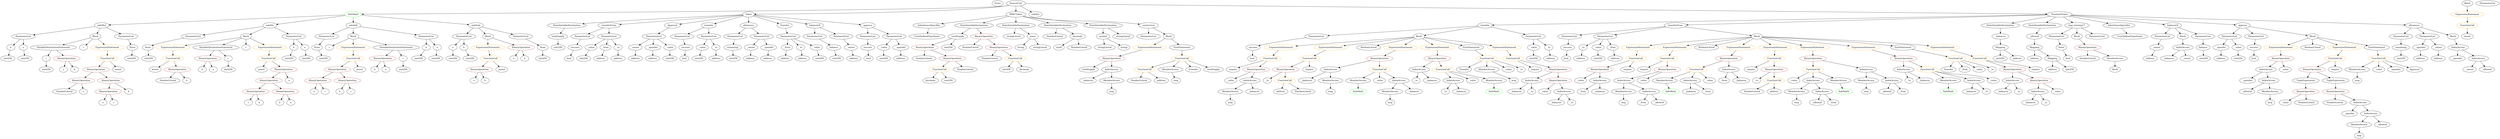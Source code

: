 strict digraph {
	graph [bb="0,0,13976,900"];
	node [label="\N"];
	Enter	[height=0.5,
		pos="5542.6,882",
		width=0.83628];
	TupleExpression_Unnamed	[color=black,
		height=0.5,
		label=TupleExpression,
		pos="12903,378",
		width=2.0422];
	BinaryOperation_Unnamed_33	[color=brown,
		height=0.5,
		label=BinaryOperation,
		pos="12903,306",
		width=1.9867];
	TupleExpression_Unnamed -> BinaryOperation_Unnamed_33	[pos="e,12903,324.1 12903,359.7 12903,352.41 12903,343.73 12903,335.54"];
	ExpressionStatement_Unnamed_20	[color=orange,
		height=0.5,
		label=ExpressionStatement,
		pos="6376.6,594",
		width=2.458];
	BinaryOperation_Unnamed_40	[color=brown,
		height=0.5,
		label=BinaryOperation,
		pos="6155.6,522",
		width=1.9867];
	ExpressionStatement_Unnamed_20 -> BinaryOperation_Unnamed_40	[pos="e,6198.8,536.67 6330,578.24 6294.7,567.07 6246.2,551.71 6209.3,540.02"];
	NumberLiteral_Unnamed	[color=black,
		height=0.5,
		label=NumberLiteral,
		pos="369.59,306",
		width=1.765];
	VariableDeclarationStatement_Unnamed	[color=black,
		height=0.5,
		label=VariableDeclarationStatement,
		pos="288.59,594",
		width=3.3174];
	VariableDeclaration_c	[color=black,
		height=0.5,
		label=c,
		pos="278.59,522",
		width=0.75];
	VariableDeclarationStatement_Unnamed -> VariableDeclaration_c	[pos="e,281.03,540.1 286.12,575.7 285.07,568.32 283.81,559.52 282.63,551.25"];
	BinaryOperation_Unnamed	[color=brown,
		height=0.5,
		label=BinaryOperation,
		pos="395.59,522",
		width=1.9867];
	VariableDeclarationStatement_Unnamed -> BinaryOperation_Unnamed	[pos="e,370.66,539.31 314.49,576.05 328.5,566.89 345.97,555.46 361.11,545.56"];
	FunctionDefinition_transfer_1	[color=black,
		height=0.5,
		label=transfer,
		pos="8272.6,738",
		width=1.0719];
	ParameterList_Unnamed_21	[color=black,
		height=0.5,
		label=ParameterList,
		pos="7303.6,666",
		width=1.7095];
	FunctionDefinition_transfer_1 -> ParameterList_Unnamed_21	[pos="e,7362.9,671.28 8234.6,734.26 8089,723.74 7565.4,685.91 7374.2,672.1"];
	Block_Unnamed_4	[color=black,
		height=0.5,
		label=Block,
		pos="7868.6,666",
		width=0.90558];
	FunctionDefinition_transfer_1 -> Block_Unnamed_4	[pos="e,7899.6,672.37 8236.7,730.79 8162.1,717.86 7990.4,688.1 7910.7,674.29"];
	ParameterList_Unnamed_20	[color=black,
		height=0.5,
		label=ParameterList,
		pos="8585.6,666",
		width=1.7095];
	FunctionDefinition_transfer_1 -> ParameterList_Unnamed_20	[pos="e,8537.6,677.73 8307,729.31 8359.9,717.47 8461.9,694.65 8526.8,680.16"];
	ParameterList_Unnamed_11	[color=black,
		height=0.5,
		label=ParameterList,
		pos="3831.6,666",
		width=1.7095];
	Parameter_success	[color=black,
		height=0.5,
		label=success,
		pos="3831.6,594",
		width=1.1135];
	ParameterList_Unnamed_11 -> Parameter_success	[pos="e,3831.6,612.1 3831.6,647.7 3831.6,640.41 3831.6,631.73 3831.6,623.54"];
	FunctionCall_Unnamed_16	[color=orange,
		height=0.5,
		label=FunctionCall,
		pos="11127,522",
		width=1.6125];
	BinaryOperation_Unnamed_26	[color=brown,
		height=0.5,
		label=BinaryOperation,
		pos="11314,450",
		width=1.9867];
	FunctionCall_Unnamed_16 -> BinaryOperation_Unnamed_26	[pos="e,11275,465.54 11163,507.5 11192,496.69 11232,481.4 11264,469.45"];
	Identifier_require_6	[color=black,
		height=0.5,
		label=require,
		pos="11440,450",
		width=1.0026];
	FunctionCall_Unnamed_16 -> Identifier_require_6	[pos="e,11412,462.24 11170,509.57 11178,507.61 11186,505.67 11194,504 11282,484.83 11307,492.14 11395,468 11397,467.38 11399,466.68 11401,\
465.94"];
	ParameterList_Unnamed	[color=black,
		height=0.5,
		label=ParameterList,
		pos="124.59,666",
		width=1.7095];
	Parameter_b	[color=black,
		height=0.5,
		label=b,
		pos="47.591,594",
		width=0.75];
	ParameterList_Unnamed -> Parameter_b	[pos="e,63.109,609.11 106.34,648.41 95.956,638.97 82.819,627.03 71.603,616.83"];
	Parameter_a	[color=black,
		height=0.5,
		label=a,
		pos="124.59,594",
		width=0.75];
	ParameterList_Unnamed -> Parameter_a	[pos="e,124.59,612.1 124.59,647.7 124.59,640.41 124.59,631.73 124.59,623.54"];
	ParameterList_Unnamed_13	[color=black,
		height=0.5,
		label=ParameterList,
		pos="3229.6,666",
		width=1.7095];
	Parameter_success_1	[color=black,
		height=0.5,
		label=success,
		pos="3192.6,594",
		width=1.1135];
	ParameterList_Unnamed_13 -> Parameter_success_1	[pos="e,3201.5,611.79 3220.6,648.05 3216.5,640.14 3211.4,630.54 3206.7,621.69"];
	NumberLiteral_Unnamed_11	[color=black,
		height=0.5,
		label=NumberLiteral,
		pos="5411.6,594",
		width=1.765];
	Identifier__value_10	[color=black,
		height=0.5,
		label=_value,
		pos="10052,378",
		width=0.96103];
	FunctionDefinition_transferFrom_1	[color=black,
		height=0.5,
		label=transferFrom,
		pos="9420.6,738",
		width=1.6402];
	ParameterList_Unnamed_23	[color=black,
		height=0.5,
		label=ParameterList,
		pos="8837.6,666",
		width=1.7095];
	FunctionDefinition_transferFrom_1 -> ParameterList_Unnamed_23	[pos="e,8892.7,674.31 9365.9,730.81 9280.9,721.14 9111.9,701.7 8968.6,684 8947.6,681.4 8924.6,678.47 8904,675.77"];
	ParameterList_Unnamed_22	[color=black,
		height=0.5,
		label=ParameterList,
		pos="9039.6,666",
		width=1.7095];
	FunctionDefinition_transferFrom_1 -> ParameterList_Unnamed_22	[pos="e,9090.7,676.4 9371.2,727.92 9302.2,715.25 9177.2,692.28 9101.9,678.45"];
	Block_Unnamed_5	[color=black,
		height=0.5,
		label=Block,
		pos="9856.6,666",
		width=0.90558];
	FunctionDefinition_transferFrom_1 -> Block_Unnamed_5	[pos="e,9825.4,672 9471.9,728.76 9558.9,714.8 9733.8,686.72 9814.3,673.8"];
	MemberAccess_Unnamed_11	[color=black,
		height=0.5,
		label=MemberAccess,
		pos="10068,306",
		width=1.9174];
	Identifier_msg_6	[color=black,
		height=0.5,
		label=msg,
		pos="10068,234",
		width=0.75];
	MemberAccess_Unnamed_11 -> Identifier_msg_6	[pos="e,10068,252.1 10068,287.7 10068,280.41 10068,271.73 10068,263.54"];
	ElementaryTypeName_bool	[color=black,
		height=0.5,
		label=bool,
		pos="3822.6,522",
		width=0.76697];
	Parameter_success -> ElementaryTypeName_bool	[pos="e,3824.8,540.1 3829.4,575.7 3828.4,568.32 3827.3,559.52 3826.2,551.25"];
	MemberAccess_Unnamed_15	[color=black,
		height=0.5,
		label=MemberAccess,
		pos="13188,450",
		width=1.9174];
	Identifier_msg_9	[color=black,
		height=0.5,
		label=msg,
		pos="13188,378",
		width=0.75];
	MemberAccess_Unnamed_15 -> Identifier_msg_9	[pos="e,13188,396.1 13188,431.7 13188,424.41 13188,415.73 13188,407.54"];
	Identifier__balances_1	[color=black,
		height=0.5,
		label=_balances,
		pos="8674.6,234",
		width=1.3214];
	ParameterList_Unnamed_3	[color=black,
		height=0.5,
		label=ParameterList,
		pos="1047.6,666",
		width=1.7095];
	Parameter_None_1	[color=black,
		height=0.5,
		label=None,
		pos="808.59,594",
		width=0.85014];
	ParameterList_Unnamed_3 -> Parameter_None_1	[pos="e,832.49,605.81 999.98,654.33 959.31,644.73 899.48,629.49 848.59,612 846.78,611.38 844.93,610.71 843.07,610.01"];
	VariableDeclaration_totalSupply	[color=black,
		height=0.5,
		label=totalSupply,
		pos="3096.6,666",
		width=1.4739];
	ElementaryTypeName_uint256_15	[color=black,
		height=0.5,
		label=uint256,
		pos="3096.6,594",
		width=1.0442];
	VariableDeclaration_totalSupply -> ElementaryTypeName_uint256_15	[pos="e,3096.6,612.1 3096.6,647.7 3096.6,640.41 3096.6,631.73 3096.6,623.54"];
	Identifier__value_1	[color=black,
		height=0.5,
		label=_value,
		pos="8609.6,306",
		width=0.96103];
	ElementaryTypeName_string	[color=black,
		height=0.5,
		label=string,
		pos="5685.6,594",
		width=0.864];
	Identifier_msg_10	[color=black,
		height=0.5,
		label=msg,
		pos="6155.6,306",
		width=0.75];
	ExpressionStatement_Unnamed_1	[color=orange,
		height=0.5,
		label=ExpressionStatement,
		pos="945.59,594",
		width=2.458];
	FunctionCall_Unnamed_1	[color=orange,
		height=0.5,
		label=FunctionCall,
		pos="945.59,522",
		width=1.6125];
	ExpressionStatement_Unnamed_1 -> FunctionCall_Unnamed_1	[pos="e,945.59,540.1 945.59,575.7 945.59,568.41 945.59,559.73 945.59,551.54"];
	ElementaryTypeName_uint256_6	[color=black,
		height=0.5,
		label=uint256,
		pos="811.59,522",
		width=1.0442];
	Identifier__value_5	[color=black,
		height=0.5,
		label=_value,
		pos="8819.6,378",
		width=0.96103];
	FunctionDefinition_safeMul	[color=black,
		height=0.5,
		label=safeMul,
		pos="553.59,738",
		width=1.1135];
	FunctionDefinition_safeMul -> ParameterList_Unnamed	[pos="e,177.29,675.6 516.27,730.91 442.96,718.95 279.4,692.26 188.54,677.43"];
	Block_Unnamed	[color=black,
		height=0.5,
		label=Block,
		pos="518.59,666",
		width=0.90558];
	FunctionDefinition_safeMul -> Block_Unnamed	[pos="e,526.99,683.79 545.12,720.05 541.21,712.23 536.47,702.75 532.08,693.98"];
	ParameterList_Unnamed_1	[color=black,
		height=0.5,
		label=ParameterList,
		pos="688.59,666",
		width=1.7095];
	FunctionDefinition_safeMul -> ParameterList_Unnamed_1	[pos="e,659.56,682.05 578.98,723.83 598.85,713.53 626.83,699.02 649.54,687.25"];
	FunctionDefinition_safeDiv	[color=black,
		height=0.5,
		label=safeDiv,
		pos="1468.6,738",
		width=1.0719];
	FunctionDefinition_safeDiv -> ParameterList_Unnamed_3	[pos="e,1100.2,675.75 1432.7,731.03 1361.4,719.17 1201,692.51 1111.3,677.6"];
	Block_Unnamed_1	[color=black,
		height=0.5,
		label=Block,
		pos="1335.6,666",
		width=0.90558];
	FunctionDefinition_safeDiv -> Block_Unnamed_1	[pos="e,1358.7,679.17 1443.6,723.83 1422.4,712.71 1392,696.68 1368.8,684.48"];
	ParameterList_Unnamed_2	[color=black,
		height=0.5,
		label=ParameterList,
		pos="1601.6,666",
		width=1.7095];
	FunctionDefinition_safeDiv -> ParameterList_Unnamed_2	[pos="e,1572.5,682.3 1493.6,723.83 1513,713.65 1540.1,699.35 1562.4,687.64"];
	Parameter__spender_2	[color=black,
		height=0.5,
		label=_spender,
		pos="12452,594",
		width=1.2521];
	ElementaryTypeName_address_20	[color=black,
		height=0.5,
		label=address,
		pos="12452,522",
		width=1.0996];
	Parameter__spender_2 -> ElementaryTypeName_address_20	[pos="e,12452,540.1 12452,575.7 12452,568.41 12452,559.73 12452,551.54"];
	ExpressionStatement_Unnamed_11	[color=orange,
		height=0.5,
		label=ExpressionStatement,
		pos="9222.6,594",
		width=2.458];
	FunctionCall_Unnamed_14	[color=orange,
		height=0.5,
		label=FunctionCall,
		pos="9207.6,522",
		width=1.6125];
	ExpressionStatement_Unnamed_11 -> FunctionCall_Unnamed_14	[pos="e,9211.3,540.1 9218.9,575.7 9217.3,568.32 9215.4,559.52 9213.6,551.25"];
	IndexAccess_Unnamed_19	[color=black,
		height=0.5,
		label=IndexAccess,
		pos="10214,306",
		width=1.6402];
	Identifier__allowed_2	[color=black,
		height=0.5,
		label=_allowed,
		pos="10185,234",
		width=1.2244];
	IndexAccess_Unnamed_19 -> Identifier__allowed_2	[pos="e,10192,252.1 10206,287.7 10203,280.15 10200,271.12 10196,262.68"];
	Identifier__from_5	[color=black,
		height=0.5,
		label=_from,
		pos="10281,234",
		width=0.93331];
	IndexAccess_Unnamed_19 -> Identifier__from_5	[pos="e,10266,250.51 10229,288.41 10238,279.53 10249,268.44 10258,258.67"];
	Block_Unnamed_10	[color=black,
		height=0.5,
		label=Block,
		pos="13803,882",
		width=0.90558];
	ExpressionStatement_Unnamed_19	[color=orange,
		height=0.5,
		label=ExpressionStatement,
		pos="13803,810",
		width=2.458];
	Block_Unnamed_10 -> ExpressionStatement_Unnamed_19	[pos="e,13803,828.1 13803,863.7 13803,856.41 13803,847.73 13803,839.54"];
	ElementaryTypeName_address_13	[color=black,
		height=0.5,
		label=address,
		pos="11534,450",
		width=1.0996];
	BinaryOperation_Unnamed_30	[color=brown,
		height=0.5,
		label=BinaryOperation,
		pos="10164,522",
		width=1.9867];
	FunctionCall_Unnamed_19	[color=orange,
		height=0.5,
		label=FunctionCall,
		pos="10164,450",
		width=1.6125];
	BinaryOperation_Unnamed_30 -> FunctionCall_Unnamed_19	[pos="e,10164,468.1 10164,503.7 10164,496.41 10164,487.73 10164,479.54"];
	IndexAccess_Unnamed_16	[color=black,
		height=0.5,
		label=IndexAccess,
		pos="10466,450",
		width=1.6402];
	BinaryOperation_Unnamed_30 -> IndexAccess_Unnamed_16	[pos="e,10420,461.67 10215,509.13 10269,496.68 10353,477.18 10408,464.24"];
	ElementaryTypeName_address	[color=black,
		height=0.5,
		label=address,
		pos="4764.6,522",
		width=1.0996];
	FunctionCall_Unnamed_27	[color=orange,
		height=0.5,
		label=FunctionCall,
		pos="6337.6,450",
		width=1.6125];
	NumberLiteral_Unnamed_13	[color=black,
		height=0.5,
		label=NumberLiteral,
		pos="6306.6,378",
		width=1.765];
	FunctionCall_Unnamed_27 -> NumberLiteral_Unnamed_13	[pos="e,6314.2,396.1 6329.9,431.7 6326.5,424.07 6322.5,414.92 6318.7,406.4"];
	ElementaryTypeName_address_23	[color=black,
		height=0.5,
		label=address,
		pos="6427.6,378",
		width=1.0996];
	FunctionCall_Unnamed_27 -> ElementaryTypeName_address_23	[pos="e,6408.4,393.95 6358.5,432.76 6370.7,423.25 6386.3,411.1 6399.6,400.77"];
	MemberAccess_Unnamed_17	[color=black,
		height=0.5,
		label=MemberAccess,
		pos="6482.6,450",
		width=1.9174];
	Identifier_msg_11	[color=black,
		height=0.5,
		label=msg,
		pos="6512.6,378",
		width=0.75];
	MemberAccess_Unnamed_17 -> Identifier_msg_11	[pos="e,6505.5,395.62 6490,431.7 6493.3,423.95 6497.3,414.64 6501,406.02"];
	Identifier__to	[color=black,
		height=0.5,
		label=_to,
		pos="7010.6,378",
		width=0.75];
	ElementaryTypeName_bool_5	[color=black,
		height=0.5,
		label=bool,
		pos="11623,522",
		width=0.76697];
	ParameterList_Unnamed_4	[color=black,
		height=0.5,
		label=ParameterList,
		pos="2579.6,666",
		width=1.7095];
	Parameter_a_2	[color=black,
		height=0.5,
		label=a,
		pos="2507.6,594",
		width=0.75];
	ParameterList_Unnamed_4 -> Parameter_a_2	[pos="e,2522.1,609.11 2562.5,648.41 2552.9,639.06 2540.8,627.26 2530.4,617.13"];
	Parameter_b_2	[color=black,
		height=0.5,
		label=b,
		pos="2579.6,594",
		width=0.75];
	ParameterList_Unnamed_4 -> Parameter_b_2	[pos="e,2579.6,612.1 2579.6,647.7 2579.6,640.41 2579.6,631.73 2579.6,623.54"];
	Identifier_a_6	[color=black,
		height=0.5,
		label=a,
		pos="2617.6,378",
		width=0.75];
	Identifier_totalSupply	[color=black,
		height=0.5,
		label=totalSupply,
		pos="6025.6,450",
		width=1.4739];
	Identifier_b_9	[color=black,
		height=0.5,
		label=b,
		pos="1863.6,306",
		width=0.75];
	FunctionCall_Unnamed_4	[color=orange,
		height=0.5,
		label=FunctionCall,
		pos="1958.6,522",
		width=1.6125];
	BinaryOperation_Unnamed_14	[color=brown,
		height=0.5,
		label=BinaryOperation,
		pos="1844.6,450",
		width=1.9867];
	FunctionCall_Unnamed_4 -> BinaryOperation_Unnamed_14	[pos="e,1870.6,466.98 1933.3,505.46 1917.7,495.9 1897.5,483.5 1880.3,472.94"];
	Identifier_assert_4	[color=black,
		height=0.5,
		label=assert,
		pos="1966.6,450",
		width=0.89172];
	FunctionCall_Unnamed_4 -> Identifier_assert_4	[pos="e,1964.6,468.1 1960.6,503.7 1961.4,496.41 1962.4,487.73 1963.3,479.54"];
	StateVariableDeclaration_Unnamed_1	[color=black,
		height=0.5,
		label=StateVariableDeclaration,
		pos="11251,738",
		width=2.8184];
	VariableDeclaration__balances	[color=black,
		height=0.5,
		label=_balances,
		pos="11251,666",
		width=1.3214];
	StateVariableDeclaration_Unnamed_1 -> VariableDeclaration__balances	[pos="e,11251,684.1 11251,719.7 11251,712.41 11251,703.73 11251,695.54"];
	Parameter__to_3	[color=black,
		height=0.5,
		label=_to,
		pos="8912.6,594",
		width=0.75];
	ElementaryTypeName_address_17	[color=black,
		height=0.5,
		label=address,
		pos="8901.6,522",
		width=1.0996];
	Parameter__to_3 -> ElementaryTypeName_address_17	[pos="e,8904.3,540.1 8909.9,575.7 8908.7,568.32 8907.3,559.52 8906,551.25"];
	ParameterList_Unnamed_18	[color=black,
		height=0.5,
		label=ParameterList,
		pos="4402.6,666",
		width=1.7095];
	VariableDeclaration__from	[color=black,
		height=0.5,
		label=_from,
		pos="4397.6,594",
		width=0.93331];
	ParameterList_Unnamed_18 -> VariableDeclaration__from	[pos="e,4398.8,612.1 4401.4,647.7 4400.8,640.41 4400.2,631.73 4399.6,623.54"];
	VariableDeclaration__to	[color=black,
		height=0.5,
		label=_to,
		pos="4476.6,594",
		width=0.75];
	ParameterList_Unnamed_18 -> VariableDeclaration__to	[pos="e,4461.7,609.11 4420.1,648.41 4430.1,638.97 4442.7,627.03 4453.5,616.83"];
	VariableDeclaration__value	[color=black,
		height=0.5,
		label=_value,
		pos="4556.6,594",
		width=0.96103];
	ParameterList_Unnamed_18 -> VariableDeclaration__value	[pos="e,4531.5,606.43 4434.9,650.33 4460.1,638.84 4495.3,622.88 4521.3,611.06"];
	Identifier__to_3	[color=black,
		height=0.5,
		label=_to,
		pos="7866.6,378",
		width=0.75];
	Identifier_require_2	[color=black,
		height=0.5,
		label=require,
		pos="8564.6,450",
		width=1.0026];
	BinaryOperation_Unnamed_11	[color=brown,
		height=0.5,
		label=BinaryOperation,
		pos="2653.6,450",
		width=1.9867];
	BinaryOperation_Unnamed_11 -> Identifier_a_6	[pos="e,2625.9,395.14 2644.7,431.7 2640.6,423.75 2635.7,414.16 2631.1,405.34"];
	Identifier_b_6	[color=black,
		height=0.5,
		label=b,
		pos="2689.6,378",
		width=0.75];
	BinaryOperation_Unnamed_11 -> Identifier_b_6	[pos="e,2681.3,395.14 2662.5,431.7 2666.6,423.75 2671.5,414.16 2676,405.34"];
	IndexAccess_Unnamed_18	[color=black,
		height=0.5,
		label=IndexAccess,
		pos="10164,378",
		width=1.6402];
	IndexAccess_Unnamed_18 -> MemberAccess_Unnamed_11	[pos="e,10090,323.31 10142,361.12 10129,351.94 10113,340.23 10099,330.06"];
	IndexAccess_Unnamed_18 -> IndexAccess_Unnamed_19	[pos="e,10202,323.79 10176,360.05 10181,351.97 10189,342.12 10195,333.11"];
	BinaryOperation_Unnamed_39	[color=brown,
		height=0.5,
		label=BinaryOperation,
		pos="5564.6,594",
		width=1.9867];
	NumberLiteral_Unnamed_12	[color=black,
		height=0.5,
		label=NumberLiteral,
		pos="5514.6,522",
		width=1.765];
	BinaryOperation_Unnamed_39 -> NumberLiteral_Unnamed_12	[pos="e,5526.6,539.79 5552.5,576.05 5546.7,567.97 5539.7,558.12 5533.2,549.11"];
	FunctionCall_Unnamed_25	[color=orange,
		height=0.5,
		label=FunctionCall,
		pos="5654.6,522",
		width=1.6125];
	BinaryOperation_Unnamed_39 -> FunctionCall_Unnamed_25	[pos="e,5633.7,539.23 5585.9,576.41 5597.5,567.37 5612.1,556.03 5624.9,546.13"];
	BinaryOperation_Unnamed_9	[color=brown,
		height=0.5,
		label=BinaryOperation,
		pos="1408.6,306",
		width=1.9867];
	Identifier_c_2	[color=black,
		height=0.5,
		label=c,
		pos="1344.6,234",
		width=0.75];
	BinaryOperation_Unnamed_9 -> Identifier_c_2	[pos="e,1358.2,249.89 1393.1,288.05 1384.9,279.13 1374.8,268.06 1365.9,258.33"];
	Identifier_b_4	[color=black,
		height=0.5,
		label=b,
		pos="1416.6,234",
		width=0.75];
	BinaryOperation_Unnamed_9 -> Identifier_b_4	[pos="e,1414.6,252.1 1410.6,287.7 1411.4,280.41 1412.4,271.73 1413.3,263.54"];
	BinaryOperation_Unnamed_36	[color=brown,
		height=0.5,
		label=BinaryOperation,
		pos="5165.6,594",
		width=1.9867];
	NumberLiteral_Unnamed_9	[color=black,
		height=0.5,
		label=NumberLiteral,
		pos="5158.6,522",
		width=1.765];
	BinaryOperation_Unnamed_36 -> NumberLiteral_Unnamed_9	[pos="e,5160.3,540.1 5163.9,575.7 5163.1,568.41 5162.3,559.73 5161.4,551.54"];
	BinaryOperation_Unnamed_37	[color=brown,
		height=0.5,
		label=BinaryOperation,
		pos="5311.6,522",
		width=1.9867];
	BinaryOperation_Unnamed_36 -> BinaryOperation_Unnamed_37	[pos="e,5279.4,538.45 5197.6,577.64 5218.7,567.55 5246.4,554.25 5269.3,543.29"];
	StateVariableDeclaration_Unnamed	[color=black,
		height=0.5,
		label=StateVariableDeclaration,
		pos="3144.6,738",
		width=2.8184];
	StateVariableDeclaration_Unnamed -> VariableDeclaration_totalSupply	[pos="e,3108,683.62 3132.7,719.7 3127.2,711.61 3120.5,701.81 3114.3,692.87"];
	BinaryOperation_Unnamed_15	[color=brown,
		height=0.5,
		label=BinaryOperation,
		pos="1722.6,378",
		width=1.9867];
	BinaryOperation_Unnamed_14 -> BinaryOperation_Unnamed_15	[pos="e,1750.2,394.82 1816.9,433.12 1800.1,423.45 1778.3,410.98 1760,400.44"];
	BinaryOperation_Unnamed_16	[color=brown,
		height=0.5,
		label=BinaryOperation,
		pos="1883.6,378",
		width=1.9867];
	BinaryOperation_Unnamed_14 -> BinaryOperation_Unnamed_16	[pos="e,1874.1,396.1 1854.2,431.7 1858.5,423.98 1863.7,414.71 1868.5,406.11"];
	BinaryOperation_Unnamed_6	[color=brown,
		height=0.5,
		label=BinaryOperation,
		pos="1161.6,522",
		width=1.9867];
	Identifier_b_3	[color=black,
		height=0.5,
		label=b,
		pos="1106.6,450",
		width=0.75];
	BinaryOperation_Unnamed_6 -> Identifier_b_3	[pos="e,1118.7,466.36 1148.3,504.05 1141.5,495.44 1133.2,484.81 1125.7,475.33"];
	Identifier_a_3	[color=black,
		height=0.5,
		label=a,
		pos="1178.6,450",
		width=0.75];
	BinaryOperation_Unnamed_6 -> Identifier_a_3	[pos="e,1174.4,468.1 1165.8,503.7 1167.6,496.32 1169.7,487.52 1171.7,479.25"];
	Identifier__balances_13	[color=black,
		height=0.5,
		label=_balances,
		pos="9447.6,306",
		width=1.3214];
	ExpressionStatement_Unnamed_12	[color=orange,
		height=0.5,
		label=ExpressionStatement,
		pos="9417.6,594",
		width=2.458];
	FunctionCall_Unnamed_15	[color=orange,
		height=0.5,
		label=FunctionCall,
		pos="9376.6,522",
		width=1.6125];
	ExpressionStatement_Unnamed_12 -> FunctionCall_Unnamed_15	[pos="e,9386.6,540.1 9407.5,575.7 9402.9,567.9 9397.4,558.51 9392.3,549.83"];
	VariableDeclaration__owner	[color=black,
		height=0.5,
		label=_owner,
		pos="3538.6,594",
		width=1.0719];
	ElementaryTypeName_address_9	[color=black,
		height=0.5,
		label=address,
		pos="3547.6,522",
		width=1.0996];
	VariableDeclaration__owner -> ElementaryTypeName_address_9	[pos="e,3545.4,540.1 3540.8,575.7 3541.8,568.32 3542.9,559.52 3544,551.25"];
	ElementaryTypeName_address_1	[color=black,
		height=0.5,
		label=address,
		pos="4000.6,522",
		width=1.0996];
	Identifier_assert_1	[color=black,
		height=0.5,
		label=assert,
		pos="832.59,450",
		width=0.89172];
	FunctionCall_Unnamed_1 -> Identifier_assert_1	[pos="e,853.44,463.91 920.51,505.46 903.58,494.98 881.14,481.07 863.16,469.94"];
	BinaryOperation_Unnamed_5	[color=brown,
		height=0.5,
		label=BinaryOperation,
		pos="954.59,450",
		width=1.9867];
	FunctionCall_Unnamed_1 -> BinaryOperation_Unnamed_5	[pos="e,952.39,468.1 947.82,503.7 948.76,496.32 949.9,487.52 950.96,479.25"];
	Parameter__spender_3	[color=black,
		height=0.5,
		label=_spender,
		pos="13540,594",
		width=1.2521];
	ElementaryTypeName_address_22	[color=black,
		height=0.5,
		label=address,
		pos="13540,522",
		width=1.0996];
	Parameter__spender_3 -> ElementaryTypeName_address_22	[pos="e,13540,540.1 13540,575.7 13540,568.41 13540,559.73 13540,551.54"];
	Identifier_require_1	[color=black,
		height=0.5,
		label=require,
		pos="6831.6,450",
		width=1.0026];
	BinaryOperation_Unnamed_2	[color=brown,
		height=0.5,
		label=BinaryOperation,
		pos="467.59,378",
		width=1.9867];
	BinaryOperation_Unnamed_2 -> NumberLiteral_Unnamed	[pos="e,392.2,323.15 444.86,360.76 431.87,351.49 415.39,339.71 401.16,329.55"];
	Identifier_a_1	[color=black,
		height=0.5,
		label=a,
		pos="478.59,306",
		width=0.75];
	BinaryOperation_Unnamed_2 -> Identifier_a_1	[pos="e,475.9,324.1 470.31,359.7 471.47,352.32 472.85,343.52 474.15,335.25"];
	ElementaryTypeName_bool_1	[color=black,
		height=0.5,
		label=bool,
		pos="3175.6,522",
		width=0.76697];
	ElementaryTypeName_address_12	[color=black,
		height=0.5,
		label=address,
		pos="11433,522",
		width=1.0996];
	ElementaryTypeName_uint256_3	[color=black,
		height=0.5,
		label=uint256,
		pos="278.59,450",
		width=1.0442];
	VariableDeclaration_c -> ElementaryTypeName_uint256_3	[pos="e,278.59,468.1 278.59,503.7 278.59,496.41 278.59,487.73 278.59,479.54"];
	IndexAccess_Unnamed_6	[color=black,
		height=0.5,
		label=IndexAccess,
		pos="8084.6,378",
		width=1.6402];
	Identifier__to_4	[color=black,
		height=0.5,
		label=_to,
		pos="8037.6,306",
		width=0.75];
	IndexAccess_Unnamed_6 -> Identifier__to_4	[pos="e,8048.2,322.83 8073.2,360.05 8067.6,351.73 8060.8,341.54 8054.6,332.32"];
	Identifier__balances_6	[color=black,
		height=0.5,
		label=_balances,
		pos="8130.6,306",
		width=1.3214];
	IndexAccess_Unnamed_6 -> Identifier__balances_6	[pos="e,8119.6,323.79 8095.7,360.05 8101,352.06 8107.4,342.33 8113.2,333.4"];
	Identifier__value_14	[color=black,
		height=0.5,
		label=_value,
		pos="13310,450",
		width=0.96103];
	ParameterList_Unnamed_7	[color=black,
		height=0.5,
		label=ParameterList,
		pos="1798.6,666",
		width=1.7095];
	Parameter_None_3	[color=black,
		height=0.5,
		label=None,
		pos="1749.6,594",
		width=0.85014];
	ParameterList_Unnamed_7 -> Parameter_None_3	[pos="e,1760.7,610.83 1786.7,648.05 1780.8,639.65 1773.6,629.32 1767.1,620.02"];
	InheritanceSpecifier_Unnamed_1	[color=black,
		height=0.5,
		label=InheritanceSpecifier,
		pos="5203.6,738",
		width=2.3333];
	UserDefinedTypeName_Unnamed_1	[color=black,
		height=0.5,
		label=UserDefinedTypeName,
		pos="5149.6,666",
		width=2.7214];
	InheritanceSpecifier_Unnamed_1 -> UserDefinedTypeName_Unnamed_1	[pos="e,5162.9,684.28 5190.5,720.05 5184.3,712.01 5176.7,702.2 5169.8,693.23"];
	NumberLiteral_Unnamed_1	[color=black,
		height=0.5,
		label=NumberLiteral,
		pos="899.59,378",
		width=1.765];
	ParameterList_Unnamed_19	[color=black,
		height=0.5,
		label=ParameterList,
		pos="3665.6,666",
		width=1.7095];
	ParameterList_Unnamed_19 -> VariableDeclaration__owner	[pos="e,3563,608.44 3637.7,649.64 3618.6,639.1 3593.1,625.06 3572.8,613.85"];
	VariableDeclaration__spender	[color=black,
		height=0.5,
		label=_spender,
		pos="3640.6,594",
		width=1.2521];
	ParameterList_Unnamed_19 -> VariableDeclaration__spender	[pos="e,3646.7,612.1 3659.4,647.7 3656.7,640.15 3653.5,631.12 3650.5,622.68"];
	VariableDeclaration__value_1	[color=black,
		height=0.5,
		label=_value,
		pos="3738.6,594",
		width=0.96103];
	ParameterList_Unnamed_19 -> VariableDeclaration__value_1	[pos="e,3722.9,610.04 3682.9,648.41 3692.4,639.31 3704.3,627.9 3714.6,617.96"];
	Identifier_a	[color=black,
		height=0.5,
		label=a,
		pos="373.59,450",
		width=0.75];
	FunctionCall_Unnamed_22	[color=orange,
		height=0.5,
		label=FunctionCall,
		pos="13310,522",
		width=1.6125];
	FunctionCall_Unnamed_22 -> MemberAccess_Unnamed_15	[pos="e,13215,466.81 13283,505.64 13266,495.93 13244,483.23 13225,472.52"];
	FunctionCall_Unnamed_22 -> Identifier__value_14	[pos="e,13310,468.1 13310,503.7 13310,496.41 13310,487.73 13310,479.54"];
	Identifier__spender_2	[color=black,
		height=0.5,
		label=_spender,
		pos="13408,450",
		width=1.2521];
	FunctionCall_Unnamed_22 -> Identifier__spender_2	[pos="e,13386,466.1 13332,505.12 13345,495.52 13363,483.16 13377,472.67"];
	Identifier_Approval	[color=black,
		height=0.5,
		label=Approval,
		pos="13517,450",
		width=1.266];
	FunctionCall_Unnamed_22 -> Identifier_Approval	[pos="e,13483,462.48 13348,508.16 13383,496.27 13435,478.58 13472,466.04"];
	Identifier__balances_15	[color=black,
		height=0.5,
		label=_balances,
		pos="6020.6,378",
		width=1.3214];
	BinaryOperation_Unnamed_10	[color=brown,
		height=0.5,
		label=BinaryOperation,
		pos="1569.6,306",
		width=1.9867];
	Identifier_b_5	[color=black,
		height=0.5,
		label=b,
		pos="1533.6,234",
		width=0.75];
	BinaryOperation_Unnamed_10 -> Identifier_b_5	[pos="e,1541.9,251.14 1560.7,287.7 1556.6,279.75 1551.7,270.16 1547.1,261.34"];
	Identifier_a_5	[color=black,
		height=0.5,
		label=a,
		pos="1605.6,234",
		width=0.75];
	BinaryOperation_Unnamed_10 -> Identifier_a_5	[pos="e,1597.3,251.14 1578.5,287.7 1582.6,279.75 1587.5,270.16 1592,261.34"];
	ElementaryTypeName_uint256_7	[color=black,
		height=0.5,
		label=uint256,
		pos="1278.6,450",
		width=1.0442];
	BinaryOperation_Unnamed -> Identifier_a	[pos="e,378.97,468.1 390.15,503.7 387.81,496.24 385.01,487.32 382.38,478.97"];
	Identifier_b	[color=black,
		height=0.5,
		label=b,
		pos="445.59,450",
		width=0.75];
	BinaryOperation_Unnamed -> Identifier_b	[pos="e,434.28,466.83 407.69,504.05 413.7,495.65 421.07,485.32 427.72,476.02"];
	FunctionCall_Unnamed_5	[color=orange,
		height=0.5,
		label=FunctionCall,
		pos="7254.6,522",
		width=1.6125];
	BinaryOperation_Unnamed_17	[color=brown,
		height=0.5,
		label=BinaryOperation,
		pos="7118.6,450",
		width=1.9867];
	FunctionCall_Unnamed_5 -> BinaryOperation_Unnamed_17	[pos="e,7149.1,466.72 7225.4,505.98 7206.1,496.04 7180.5,482.86 7159.2,471.9"];
	Identifier_require	[color=black,
		height=0.5,
		label=require,
		pos="7254.6,450",
		width=1.0026];
	FunctionCall_Unnamed_5 -> Identifier_require	[pos="e,7254.6,468.1 7254.6,503.7 7254.6,496.41 7254.6,487.73 7254.6,479.54"];
	ElementaryTypeName_uint256_16	[color=black,
		height=0.5,
		label=uint256,
		pos="4669.6,522",
		width=1.0442];
	Identifier__from_2	[color=black,
		height=0.5,
		label=_from,
		pos="9645.6,378",
		width=0.93331];
	MemberAccess_Unnamed_8	[color=black,
		height=0.5,
		label=MemberAccess,
		pos="9301.6,378",
		width=1.9174];
	Identifier_SafeMath_3	[color=green,
		height=0.5,
		label=SafeMath,
		pos="9335.6,306",
		width=1.2798];
	MemberAccess_Unnamed_8 -> Identifier_SafeMath_3	[pos="e,9327.3,324.1 9310,359.7 9313.7,352.07 9318.1,342.92 9322.3,334.4"];
	FunctionCall_Unnamed_20	[color=orange,
		height=0.5,
		label=FunctionCall,
		pos="10993,522",
		width=1.6125];
	Identifier_Transfer_1	[color=black,
		height=0.5,
		label=Transfer,
		pos="10937,450",
		width=1.1689];
	FunctionCall_Unnamed_20 -> Identifier_Transfer_1	[pos="e,10950,467.31 10979,504.05 10972,495.68 10964,485.4 10957,476.13"];
	Identifier__from_6	[color=black,
		height=0.5,
		label=_from,
		pos="11031,450",
		width=0.93331];
	FunctionCall_Unnamed_20 -> Identifier__from_6	[pos="e,11021,467.79 11002,504.05 11006,496.14 11011,486.54 11016,477.69"];
	Identifier__value_11	[color=black,
		height=0.5,
		label=_value,
		pos="11117,450",
		width=0.96103];
	FunctionCall_Unnamed_20 -> Identifier__value_11	[pos="e,11094,463.98 11020,505.64 11039,495.01 11064,480.82 11084,469.56"];
	Identifier__to_11	[color=black,
		height=0.5,
		label=_to,
		pos="11197,450",
		width=0.75];
	FunctionCall_Unnamed_20 -> Identifier__to_11	[pos="e,11175,461.55 11035,509.38 11069,499.54 11119,484.46 11161,468 11162,467.4 11164,466.77 11165,466.11"];
	ContractDefinition_SafeMath	[color=green,
		height=0.5,
		label=SafeMath,
		pos="1958.6,810",
		width=1.2798];
	ContractDefinition_SafeMath -> FunctionDefinition_safeMul	[pos="e,593.4,740.98 1913,806.73 1702.7,796.25 826.25,752.58 604.66,741.54"];
	ContractDefinition_SafeMath -> FunctionDefinition_safeDiv	[pos="e,1505.4,744.25 1916,802.91 1825,789.91 1612.3,759.54 1516.7,745.87"];
	FunctionDefinition_safeAdd	[color=black,
		height=0.5,
		label=safeAdd,
		pos="1958.6,738",
		width=1.1689];
	ContractDefinition_SafeMath -> FunctionDefinition_safeAdd	[pos="e,1958.6,756.1 1958.6,791.7 1958.6,784.41 1958.6,775.73 1958.6,767.54"];
	FunctionDefinition_safeSub	[color=black,
		height=0.5,
		label=safeSub,
		pos="2645.6,738",
		width=1.1274];
	ContractDefinition_SafeMath -> FunctionDefinition_safeSub	[pos="e,2606.3,743 2002.9,804.49 2125,792.04 2466.1,757.29 2595.2,744.13"];
	VariableDeclarationStatement_Unnamed_1	[color=black,
		height=0.5,
		label=VariableDeclarationStatement,
		pos="1171.6,594",
		width=3.3174];
	VariableDeclarationStatement_Unnamed_1 -> BinaryOperation_Unnamed_6	[pos="e,1164,540.1 1169.1,575.7 1168.1,568.32 1166.8,559.52 1165.6,551.25"];
	VariableDeclaration_c_1	[color=black,
		height=0.5,
		label=c,
		pos="1278.6,522",
		width=0.75];
	VariableDeclarationStatement_Unnamed_1 -> VariableDeclaration_c_1	[pos="e,1259.6,535.4 1197.5,576.05 1213.4,565.67 1233.7,552.36 1250.1,541.67"];
	BinaryOperation_Unnamed_31	[color=brown,
		height=0.5,
		label=BinaryOperation,
		pos="11732,594",
		width=1.9867];
	NumberLiteral_Unnamed_4	[color=black,
		height=0.5,
		label=NumberLiteral,
		pos="11732,522",
		width=1.765];
	BinaryOperation_Unnamed_31 -> NumberLiteral_Unnamed_4	[pos="e,11732,540.1 11732,575.7 11732,568.41 11732,559.73 11732,551.54"];
	MemberAccess_Unnamed_12	[color=black,
		height=0.5,
		label=MemberAccess,
		pos="11883,522",
		width=1.9174];
	BinaryOperation_Unnamed_31 -> MemberAccess_Unnamed_12	[pos="e,11850,538.21 11765,577.64 11787,567.44 11816,553.94 11840,542.92"];
	Identifier_msg_1	[color=black,
		height=0.5,
		label=msg,
		pos="7372.6,306",
		width=0.75];
	IndexAccess_Unnamed_1	[color=black,
		height=0.5,
		label=IndexAccess,
		pos="8721.6,306",
		width=1.6402];
	IndexAccess_Unnamed_1 -> Identifier__balances_1	[pos="e,8685.9,251.79 8710.2,288.05 8704.8,279.97 8698.2,270.12 8692.1,261.11"];
	Identifier__to_1	[color=black,
		height=0.5,
		label=_to,
		pos="8767.6,234",
		width=0.75];
	IndexAccess_Unnamed_1 -> Identifier__to_1	[pos="e,8757.2,250.83 8732.7,288.05 8738.2,279.73 8744.9,269.54 8751,260.32"];
	Identifier__from_1	[color=black,
		height=0.5,
		label=_from,
		pos="9178.6,234",
		width=0.93331];
	Parameter__value_4	[color=black,
		height=0.5,
		label=_value,
		pos="8996.6,594",
		width=0.96103];
	ElementaryTypeName_uint256_26	[color=black,
		height=0.5,
		label=uint256,
		pos="8996.6,522",
		width=1.0442];
	Parameter__value_4 -> ElementaryTypeName_uint256_26	[pos="e,8996.6,540.1 8996.6,575.7 8996.6,568.41 8996.6,559.73 8996.6,551.54"];
	IndexAccess_Unnamed_10	[color=black,
		height=0.5,
		label=IndexAccess,
		pos="11460,306",
		width=1.6402];
	Identifier__balances_8	[color=black,
		height=0.5,
		label=_balances,
		pos="11413,234",
		width=1.3214];
	IndexAccess_Unnamed_10 -> Identifier__balances_8	[pos="e,11424,251.79 11448,288.05 11443,279.97 11436,270.12 11430,261.11"];
	Identifier__to_7	[color=black,
		height=0.5,
		label=_to,
		pos="11506,234",
		width=0.75];
	IndexAccess_Unnamed_10 -> Identifier__to_7	[pos="e,11495,250.83 11471,288.05 11476,279.73 11483,269.54 11489,260.32"];
	StateVariableDeclaration_Unnamed_2	[color=black,
		height=0.5,
		label=StateVariableDeclaration,
		pos="11472,738",
		width=2.8184];
	VariableDeclaration__allowed	[color=black,
		height=0.5,
		label=_allowed,
		pos="11422,666",
		width=1.2244];
	StateVariableDeclaration_Unnamed_2 -> VariableDeclaration__allowed	[pos="e,11433,683.62 11459,719.7 11453,711.61 11446,701.81 11440,692.87"];
	IndexAccess_Unnamed_3	[color=black,
		height=0.5,
		label=IndexAccess,
		pos="7372.6,450",
		width=1.6402];
	Identifier__balances_3	[color=black,
		height=0.5,
		label=_balances,
		pos="7237.6,378",
		width=1.3214];
	IndexAccess_Unnamed_3 -> Identifier__balances_3	[pos="e,7264.7,393.04 7343.6,433.98 7323.5,423.56 7296.6,409.57 7274.8,398.32"];
	MemberAccess_Unnamed_1	[color=black,
		height=0.5,
		label=MemberAccess,
		pos="7372.6,378",
		width=1.9174];
	IndexAccess_Unnamed_3 -> MemberAccess_Unnamed_1	[pos="e,7372.6,396.1 7372.6,431.7 7372.6,424.41 7372.6,415.73 7372.6,407.54"];
	BinaryOperation_Unnamed_5 -> NumberLiteral_Unnamed_1	[pos="e,912.78,395.79 941.28,432.05 934.86,423.89 927.02,413.91 919.88,404.82"];
	Identifier_b_2	[color=black,
		height=0.5,
		label=b,
		pos="1008.6,378",
		width=0.75];
	BinaryOperation_Unnamed_5 -> Identifier_b_2	[pos="e,996.74,394.36 967.66,432.05 974.31,423.44 982.51,412.81 989.82,403.33"];
	FunctionCall_Unnamed_6	[color=orange,
		height=0.5,
		label=FunctionCall,
		pos="7113.6,378",
		width=1.6125];
	ElementaryTypeName_address_15	[color=black,
		height=0.5,
		label=address,
		pos="7087.6,306",
		width=1.0996];
	FunctionCall_Unnamed_6 -> ElementaryTypeName_address_15	[pos="e,7093.9,324.1 7107.2,359.7 7104.4,352.15 7101,343.12 7097.9,334.68"];
	NumberLiteral_Unnamed_2	[color=black,
		height=0.5,
		label=NumberLiteral,
		pos="7208.6,306",
		width=1.765];
	FunctionCall_Unnamed_6 -> NumberLiteral_Unnamed_2	[pos="e,7186.5,323.31 7135.1,361.12 7147.6,351.94 7163.5,340.23 7177.3,330.06"];
	Parameter__value_2	[color=black,
		height=0.5,
		label=_value,
		pos="4932.6,594",
		width=0.96103];
	ElementaryTypeName_uint256_19	[color=black,
		height=0.5,
		label=uint256,
		pos="4932.6,522",
		width=1.0442];
	Parameter__value_2 -> ElementaryTypeName_uint256_19	[pos="e,4932.6,540.1 4932.6,575.7 4932.6,568.41 4932.6,559.73 4932.6,551.54"];
	Identifier__spender_3	[color=black,
		height=0.5,
		label=_spender,
		pos="13751,522",
		width=1.2521];
	Parameter_success_4	[color=black,
		height=0.5,
		label=success,
		pos="8820.6,594",
		width=1.1135];
	ParameterList_Unnamed_23 -> Parameter_success_4	[pos="e,8824.7,612.1 8833.4,647.7 8831.6,640.32 8829.5,631.52 8827.5,623.25"];
	ElementaryTypeName_address_21	[color=black,
		height=0.5,
		label=address,
		pos="13642,522",
		width=1.0996];
	ParameterList_Unnamed_17	[color=black,
		height=0.5,
		label=ParameterList,
		pos="4113.6,666",
		width=1.7095];
	Parameter_remaining	[color=black,
		height=0.5,
		label=remaining,
		pos="4095.6,594",
		width=1.2798];
	ParameterList_Unnamed_17 -> Parameter_remaining	[pos="e,4100,612.1 4109.1,647.7 4107.2,640.32 4105,631.52 4102.9,623.25"];
	MemberAccess_Unnamed_7	[color=black,
		height=0.5,
		label=MemberAccess,
		pos="10944,378",
		width=1.9174];
	Identifier_SafeMath_2	[color=green,
		height=0.5,
		label=SafeMath,
		pos="10944,306",
		width=1.2798];
	MemberAccess_Unnamed_7 -> Identifier_SafeMath_2	[pos="e,10944,324.1 10944,359.7 10944,352.41 10944,343.73 10944,335.54"];
	Identifier_assert_2	[color=black,
		height=0.5,
		label=assert,
		pos="1428.6,450",
		width=0.89172];
	ElementaryTypeName_bool_6	[color=black,
		height=0.5,
		label=bool,
		pos="12643,522",
		width=0.76697];
	ElementaryTypeName_bool_3	[color=black,
		height=0.5,
		label=bool,
		pos="6868.6,522",
		width=0.76697];
	NumberLiteral_Unnamed_6	[color=black,
		height=0.5,
		label=NumberLiteral,
		pos="13063,234",
		width=1.765];
	MemberAccess_Unnamed_2	[color=black,
		height=0.5,
		label=MemberAccess,
		pos="7528.6,378",
		width=1.9174];
	Identifier_SafeMath	[color=green,
		height=0.5,
		label=SafeMath,
		pos="7528.6,306",
		width=1.2798];
	MemberAccess_Unnamed_2 -> Identifier_SafeMath	[pos="e,7528.6,324.1 7528.6,359.7 7528.6,352.41 7528.6,343.73 7528.6,335.54"];
	Identifier__allowed_1	[color=black,
		height=0.5,
		label=_allowed,
		pos="10584,306",
		width=1.2244];
	Identifier_revert	[color=black,
		height=0.5,
		label=revert,
		pos="13803,666",
		width=0.87786];
	ExpressionStatement_Unnamed_6	[color=orange,
		height=0.5,
		label=ExpressionStatement,
		pos="7060.6,594",
		width=2.458];
	FunctionCall_Unnamed_7	[color=orange,
		height=0.5,
		label=FunctionCall,
		pos="6972.6,522",
		width=1.6125];
	ExpressionStatement_Unnamed_6 -> FunctionCall_Unnamed_7	[pos="e,6993.1,539.31 7039.3,576.05 7028.1,567.16 7014.2,556.11 7002,546.41"];
	ElementaryTypeName_address_10	[color=black,
		height=0.5,
		label=address,
		pos="3644.6,522",
		width=1.0996];
	VariableDeclaration__spender -> ElementaryTypeName_address_10	[pos="e,3643.6,540.1 3641.6,575.7 3642,568.41 3642.5,559.73 3643,551.54"];
	BooleanLiteral_Unnamed_1	[color=black,
		height=0.5,
		label=BooleanLiteral,
		pos="9588.6,594",
		width=1.7788];
	MemberAccess_Unnamed_9	[color=black,
		height=0.5,
		label=MemberAccess,
		pos="10466,378",
		width=1.9174];
	Identifier_msg_5	[color=black,
		height=0.5,
		label=msg,
		pos="10466,306",
		width=0.75];
	MemberAccess_Unnamed_9 -> Identifier_msg_5	[pos="e,10466,324.1 10466,359.7 10466,352.41 10466,343.73 10466,335.54"];
	ElementaryTypeName_address_7	[color=black,
		height=0.5,
		label=address,
		pos="4384.6,522",
		width=1.0996];
	FunctionDefinition_bug_tmstmp17	[color=black,
		height=0.5,
		label=bug_tmstmp17,
		pos="11658,738",
		width=1.8481];
	ParameterList_Unnamed_25	[color=black,
		height=0.5,
		label=ParameterList,
		pos="11546,666",
		width=1.7095];
	FunctionDefinition_bug_tmstmp17 -> ParameterList_Unnamed_25	[pos="e,11571,682.74 11632,720.94 11617,711.36 11597,699.06 11580,688.63"];
	Block_Unnamed_6	[color=black,
		height=0.5,
		label=Block,
		pos="11658,666",
		width=0.90558];
	FunctionDefinition_bug_tmstmp17 -> Block_Unnamed_6	[pos="e,11658,684.1 11658,719.7 11658,712.41 11658,703.73 11658,695.54"];
	ParameterList_Unnamed_24	[color=black,
		height=0.5,
		label=ParameterList,
		pos="11770,666",
		width=1.7095];
	FunctionDefinition_bug_tmstmp17 -> ParameterList_Unnamed_24	[pos="e,11744,682.74 11683,720.94 11699,711.36 11718,699.06 11735,688.63"];
	ExpressionStatement_Unnamed_5	[color=orange,
		height=0.5,
		label=ExpressionStatement,
		pos="7371.6,594",
		width=2.458];
	ExpressionStatement_Unnamed_5 -> FunctionCall_Unnamed_5	[pos="e,7280.2,538.35 7344.2,576.59 7328,566.93 7307.4,554.6 7290,544.21"];
	Identifier_Transfer	[color=black,
		height=0.5,
		label=Transfer,
		pos="8152.6,450",
		width=1.1689];
	ElementaryTypeName_uint256_11	[color=black,
		height=0.5,
		label=uint256,
		pos="2414.6,522",
		width=1.0442];
	Identifier__to_9	[color=black,
		height=0.5,
		label=_to,
		pos="10716,378",
		width=0.75];
	IndexAccess_Unnamed_5	[color=black,
		height=0.5,
		label=IndexAccess,
		pos="7899.6,450",
		width=1.6402];
	IndexAccess_Unnamed_5 -> Identifier__to_3	[pos="e,7874.4,395.62 7891.4,431.7 7887.8,423.95 7883.4,414.64 7879.3,406.02"];
	Identifier__balances_5	[color=black,
		height=0.5,
		label=_balances,
		pos="7959.6,378",
		width=1.3214];
	IndexAccess_Unnamed_5 -> Identifier__balances_5	[pos="e,7945.5,395.47 7913.8,432.41 7921.1,423.95 7930,413.49 7938.1,404.08"];
	Identifier__balances_14	[color=black,
		height=0.5,
		label=_balances,
		pos="12156,522",
		width=1.3214];
	Identifier__to_6	[color=black,
		height=0.5,
		label=_to,
		pos="9837.6,378",
		width=0.75];
	BooleanLiteral_Unnamed	[color=black,
		height=0.5,
		label=BooleanLiteral,
		pos="7600.6,594",
		width=1.7788];
	BinaryOperation_Unnamed_7	[color=brown,
		height=0.5,
		label=BinaryOperation,
		pos="1550.6,450",
		width=1.9867];
	BinaryOperation_Unnamed_8	[color=brown,
		height=0.5,
		label=BinaryOperation,
		pos="1448.6,378",
		width=1.9867];
	BinaryOperation_Unnamed_7 -> BinaryOperation_Unnamed_8	[pos="e,1472.4,395.31 1526.7,432.59 1513.2,423.37 1496.3,411.74 1481.6,401.66"];
	Identifier_a_4	[color=black,
		height=0.5,
		label=a,
		pos="1565.6,378",
		width=0.75];
	BinaryOperation_Unnamed_7 -> Identifier_a_4	[pos="e,1561.9,396.1 1554.3,431.7 1555.9,424.32 1557.8,415.52 1559.5,407.25"];
	FunctionCall_Unnamed_7 -> Identifier_require_1	[pos="e,6856.3,463.26 6942.7,506.15 6920.4,495.09 6889.9,479.94 6866.5,468.32"];
	BinaryOperation_Unnamed_18	[color=brown,
		height=0.5,
		label=BinaryOperation,
		pos="6957.6,450",
		width=1.9867];
	FunctionCall_Unnamed_7 -> BinaryOperation_Unnamed_18	[pos="e,6961.3,468.1 6968.9,503.7 6967.3,496.32 6965.4,487.52 6963.6,479.25"];
	ElementaryTypeName_address_8	[color=black,
		height=0.5,
		label=address,
		pos="4481.6,522",
		width=1.0996];
	Identifier__balances_11	[color=black,
		height=0.5,
		label=_balances,
		pos="11068,306",
		width=1.3214];
	Identifier__owner	[color=black,
		height=0.5,
		label=_owner,
		pos="12260,522",
		width=1.0719];
	MemberAccess_Unnamed_3	[color=black,
		height=0.5,
		label=MemberAccess,
		pos="7711.6,306",
		width=1.9174];
	Identifier_msg_2	[color=black,
		height=0.5,
		label=msg,
		pos="7711.6,234",
		width=0.75];
	MemberAccess_Unnamed_3 -> Identifier_msg_2	[pos="e,7711.6,252.1 7711.6,287.7 7711.6,280.41 7711.6,271.73 7711.6,263.54"];
	Identifier_require_3	[color=black,
		height=0.5,
		label=require,
		pos="9814.6,450",
		width=1.0026];
	Identifier__value_7	[color=black,
		height=0.5,
		label=_value,
		pos="11572,306",
		width=0.96103];
	Identifier_assert_3	[color=black,
		height=0.5,
		label=assert,
		pos="2775.6,450",
		width=0.89172];
	ParameterList_Unnamed_9	[color=black,
		height=0.5,
		label=ParameterList,
		pos="4548.6,666",
		width=1.7095];
	Parameter_balance	[color=black,
		height=0.5,
		label=balance,
		pos="4647.6,594",
		width=1.0719];
	ParameterList_Unnamed_9 -> Parameter_balance	[pos="e,4626.9,609.63 4571.1,649.12 4584.8,639.39 4602.6,626.82 4617.6,616.24"];
	Identifier__value_2	[color=black,
		height=0.5,
		label=_value,
		pos="7650.6,378",
		width=0.96103];
	Parameter_b_3	[color=black,
		height=0.5,
		label=b,
		pos="2348.6,594",
		width=0.75];
	ElementaryTypeName_uint256_12	[color=black,
		height=0.5,
		label=uint256,
		pos="2321.6,522",
		width=1.0442];
	Parameter_b_3 -> ElementaryTypeName_uint256_12	[pos="e,2328.1,539.79 2342.1,576.05 2339.1,568.32 2335.5,558.96 2332.1,550.27"];
	Identifier__value	[color=black,
		height=0.5,
		label=_value,
		pos="6794.6,378",
		width=0.96103];
	BinaryOperation_Unnamed_18 -> Identifier__value	[pos="e,6820.7,390.2 6922.6,433.98 6895.6,422.39 6858.4,406.39 6831,394.64"];
	IndexAccess_Unnamed	[color=black,
		height=0.5,
		label=IndexAccess,
		pos="6906.6,378",
		width=1.6402];
	BinaryOperation_Unnamed_18 -> IndexAccess_Unnamed	[pos="e,6918.8,395.79 6945.2,432.05 6939.3,423.89 6932,413.91 6925.4,404.82"];
	ExpressionStatement_Unnamed_15	[color=orange,
		height=0.5,
		label=ExpressionStatement,
		pos="9759.6,594",
		width=2.458];
	BinaryOperation_Unnamed_29	[color=brown,
		height=0.5,
		label=BinaryOperation,
		pos="9680.6,522",
		width=1.9867];
	ExpressionStatement_Unnamed_15 -> BinaryOperation_Unnamed_29	[pos="e,9699.5,539.79 9740.5,576.05 9730.8,567.46 9718.8,556.86 9708.1,547.4"];
	Identifier__balances_12	[color=black,
		height=0.5,
		label=_balances,
		pos="9744.6,378",
		width=1.3214];
	Identifier__owner_1	[color=black,
		height=0.5,
		label=_owner,
		pos="13822,450",
		width=1.0719];
	ParameterList_Unnamed_26	[color=black,
		height=0.5,
		label=ParameterList,
		pos="12126,666",
		width=1.7095];
	Parameter__owner_2	[color=black,
		height=0.5,
		label=_owner,
		pos="12084,594",
		width=1.0719];
	ParameterList_Unnamed_26 -> Parameter__owner_2	[pos="e,12094,611.79 12115,648.05 12111,640.06 12105,630.33 12099,621.4"];
	Identifier_c_1	[color=black,
		height=0.5,
		label=c,
		pos="452.59,594",
		width=0.75];
	ParameterList_Unnamed_10	[color=black,
		height=0.5,
		label=ParameterList,
		pos="3972.6,666",
		width=1.7095];
	Parameter__value	[color=black,
		height=0.5,
		label=_value,
		pos="3924.6,594",
		width=0.96103];
	ParameterList_Unnamed_10 -> Parameter__value	[pos="e,3935.8,611.31 3961,648.05 3955.3,639.85 3948.5,629.83 3942.2,620.71"];
	Parameter__to	[color=black,
		height=0.5,
		label=_to,
		pos="4004.6,594",
		width=0.75];
	ParameterList_Unnamed_10 -> Parameter__to	[pos="e,3997,611.62 3980.5,647.7 3984,639.95 3988.3,630.64 3992.2,622.02"];
	Identifier__from	[color=black,
		height=0.5,
		label=_from,
		pos="8832.6,306",
		width=0.93331];
	FunctionDefinition_safeAdd -> ParameterList_Unnamed_7	[pos="e,1831.9,681.59 1930,724.49 1905.6,713.82 1870.2,698.31 1842.2,686.09"];
	Block_Unnamed_3	[color=black,
		height=0.5,
		label=Block,
		pos="1958.6,666",
		width=0.90558];
	FunctionDefinition_safeAdd -> Block_Unnamed_3	[pos="e,1958.6,684.1 1958.6,719.7 1958.6,712.41 1958.6,703.73 1958.6,695.54"];
	ParameterList_Unnamed_6	[color=black,
		height=0.5,
		label=ParameterList,
		pos="2348.6,666",
		width=1.7095];
	FunctionDefinition_safeAdd -> ParameterList_Unnamed_6	[pos="e,2297.3,676.21 1997.1,730.1 2064.5,717.99 2204.7,692.83 2286.2,678.2"];
	VariableDeclaration_totalSupply_1	[color=black,
		height=0.5,
		label=totalSupply,
		pos="5318.6,666",
		width=1.4739];
	VariableDeclaration_totalSupply_1 -> BinaryOperation_Unnamed_36	[pos="e,5199.1,610.31 5288,651 5265.5,640.7 5234.6,626.56 5209.4,615.06"];
	ElementaryTypeName_uint256_30	[color=black,
		height=0.5,
		label=uint256,
		pos="5292.6,594",
		width=1.0442];
	VariableDeclaration_totalSupply_1 -> ElementaryTypeName_uint256_30	[pos="e,5298.9,612.1 5312.2,647.7 5309.4,640.15 5306,631.12 5302.9,622.68"];
	Parameter_a_3	[color=black,
		height=0.5,
		label=a,
		pos="2420.6,594",
		width=0.75];
	Parameter_a_3 -> ElementaryTypeName_uint256_11	[pos="e,2416.1,540.1 2419.1,575.7 2418.5,568.41 2417.7,559.73 2417,551.54"];
	BinaryOperation_Unnamed_17 -> Identifier__to	[pos="e,7029.4,391.21 7093.5,432.76 7077.2,422.16 7055.8,408.3 7038.8,397.31"];
	BinaryOperation_Unnamed_17 -> FunctionCall_Unnamed_6	[pos="e,7114.8,396.1 7117.4,431.7 7116.8,424.41 7116.2,415.73 7115.6,407.54"];
	Parameter_success_3	[color=black,
		height=0.5,
		label=success,
		pos="6898.6,594",
		width=1.1135];
	ParameterList_Unnamed_21 -> Parameter_success_3	[pos="e,6931.8,604.39 7247.6,658.04 7180,649.23 7062.9,632.67 6963.6,612 6956.8,610.58 6949.6,608.9 6942.6,607.15"];
	BinaryOperation_Unnamed_24	[color=brown,
		height=0.5,
		label=BinaryOperation,
		pos="8931.6,450",
		width=1.9867];
	BinaryOperation_Unnamed_24 -> Identifier__value_5	[pos="e,8840.9,392.33 8905.6,432.76 8889.2,422.5 8867.9,409.18 8850.6,398.37"];
	IndexAccess_Unnamed_7	[color=black,
		height=0.5,
		label=IndexAccess,
		pos="8931.6,378",
		width=1.6402];
	BinaryOperation_Unnamed_24 -> IndexAccess_Unnamed_7	[pos="e,8931.6,396.1 8931.6,431.7 8931.6,424.41 8931.6,415.73 8931.6,407.54"];
	Parameter_None_1 -> ElementaryTypeName_uint256_6	[pos="e,810.86,540.1 809.33,575.7 809.65,568.41 810.02,559.73 810.37,551.54"];
	BinaryOperation_Unnamed_23	[color=brown,
		height=0.5,
		label=BinaryOperation,
		pos="9940.6,450",
		width=1.9867];
	BinaryOperation_Unnamed_23 -> Identifier__to_6	[pos="e,9856.1,391.59 9916.4,432.59 9901.2,422.21 9881.4,408.77 9865.5,397.94"];
	FunctionCall_Unnamed_13	[color=orange,
		height=0.5,
		label=FunctionCall,
		pos="9940.6,378",
		width=1.6125];
	BinaryOperation_Unnamed_23 -> FunctionCall_Unnamed_13	[pos="e,9940.6,396.1 9940.6,431.7 9940.6,424.41 9940.6,415.73 9940.6,407.54"];
	TupleExpression_Unnamed_1	[color=black,
		height=0.5,
		label=TupleExpression,
		pos="13068,378",
		width=2.0422];
	BinaryOperation_Unnamed_34	[color=brown,
		height=0.5,
		label=BinaryOperation,
		pos="13068,306",
		width=1.9867];
	TupleExpression_Unnamed_1 -> BinaryOperation_Unnamed_34	[pos="e,13068,324.1 13068,359.7 13068,352.41 13068,343.73 13068,335.54"];
	ElementaryTypeName_uint256_25	[color=black,
		height=0.5,
		label=uint256,
		pos="8585.6,522",
		width=1.0442];
	Identifier_c_3	[color=black,
		height=0.5,
		label=c,
		pos="1335.6,594",
		width=0.75];
	ElementaryTypeName_uint256_1	[color=black,
		height=0.5,
		label=uint256,
		pos="37.591,522",
		width=1.0442];
	Identifier__balances_9	[color=black,
		height=0.5,
		label=_balances,
		pos="11260,306",
		width=1.3214];
	StateVariableDeclaration_Unnamed_6	[color=black,
		height=0.5,
		label=StateVariableDeclaration,
		pos="5422.6,738",
		width=2.8184];
	StateVariableDeclaration_Unnamed_6 -> VariableDeclaration_totalSupply_1	[pos="e,5341.5,682.43 5397.7,720.23 5383.7,710.81 5366,698.94 5351,688.8"];
	BinaryOperation_Unnamed_38	[color=brown,
		height=0.5,
		label=BinaryOperation,
		pos="5461.6,666",
		width=1.9867];
	StateVariableDeclaration_Unnamed_6 -> BinaryOperation_Unnamed_38	[pos="e,5452.1,684.1 5432.2,719.7 5436.5,711.98 5441.7,702.71 5446.5,694.11"];
	ElementaryTypeName_uint256_8	[color=black,
		height=0.5,
		label=uint256,
		pos="2507.6,522",
		width=1.0442];
	Parameter_a_2 -> ElementaryTypeName_uint256_8	[pos="e,2507.6,540.1 2507.6,575.7 2507.6,568.41 2507.6,559.73 2507.6,551.54"];
	ElementaryTypeName_uint256_13	[color=black,
		height=0.5,
		label=uint256,
		pos="1767.6,522",
		width=1.0442];
	IndexAccess_Unnamed_15	[color=black,
		height=0.5,
		label=IndexAccess,
		pos="9447.6,378",
		width=1.6402];
	IndexAccess_Unnamed_15 -> Identifier__balances_13	[pos="e,9447.6,324.1 9447.6,359.7 9447.6,352.41 9447.6,343.73 9447.6,335.54"];
	Identifier__from_3	[color=black,
		height=0.5,
		label=_from,
		pos="9546.6,306",
		width=0.93331];
	IndexAccess_Unnamed_15 -> Identifier__from_3	[pos="e,9526.9,320.93 9470.1,361.12 9484.2,351.09 9502.7,338.06 9517.9,327.29"];
	ContractDefinition_Token	[color=black,
		height=0.5,
		label=Token,
		pos="4184.6,810",
		width=0.96103];
	ContractDefinition_Token -> StateVariableDeclaration_Unnamed	[pos="e,3227.9,748.64 4150.1,807.5 4032,802.25 3632.7,783.47 3303.6,756 3282.7,754.26 3260.3,752.07 3239.2,749.84"];
	FunctionDefinition_transferFrom	[color=black,
		height=0.5,
		label=transferFrom,
		pos="3371.6,738",
		width=1.6402];
	ContractDefinition_Token -> FunctionDefinition_transferFrom	[pos="e,3428,743.85 4150.4,806.06 4027.3,795.46 3604.6,759.07 3439,744.8"];
	EventDefinition_Approval	[color=black,
		height=0.5,
		label=Approval,
		pos="3780.6,738",
		width=1.266];
	ContractDefinition_Token -> EventDefinition_Approval	[pos="e,3821.9,746.16 4151.9,803.33 4082,791.23 3917.7,762.76 3833.1,748.09"];
	FunctionDefinition_transfer	[color=black,
		height=0.5,
		label=transfer,
		pos="3972.6,738",
		width=1.0719];
	ContractDefinition_Token -> FunctionDefinition_transfer	[pos="e,4003.5,749.2 4156,799.56 4119.5,787.5 4056,766.54 4014.1,752.72"];
	FunctionDefinition_allowance	[color=black,
		height=0.5,
		label=allowance,
		pos="4184.6,738",
		width=1.3076];
	ContractDefinition_Token -> FunctionDefinition_allowance	[pos="e,4184.6,756.1 4184.6,791.7 4184.6,784.41 4184.6,775.73 4184.6,767.54"];
	EventDefinition_Transfer	[color=black,
		height=0.5,
		label=Transfer,
		pos="4384.6,738",
		width=1.1689];
	ContractDefinition_Token -> EventDefinition_Transfer	[pos="e,4352.9,750.1 4212.8,799.12 4246.5,787.33 4303.2,767.5 4342.1,753.86"];
	FunctionDefinition_balanceOf	[color=black,
		height=0.5,
		label=balanceOf,
		pos="4548.6,738",
		width=1.3491];
	ContractDefinition_Token -> FunctionDefinition_balanceOf	[pos="e,4506.1,747.17 4216.9,802.79 4279.7,790.72 4418.7,763.99 4495.3,749.25"];
	FunctionDefinition_approve	[color=black,
		height=0.5,
		label=approve,
		pos="4830.6,738",
		width=1.1412];
	ContractDefinition_Token -> FunctionDefinition_approve	[pos="e,4791.1,743.28 4218.4,805.34 4324.8,793.81 4652.9,758.25 4779.8,744.51"];
	ElementaryTypeName_uint256_22	[color=black,
		height=0.5,
		label=uint256,
		pos="3739.6,522",
		width=1.0442];
	VariableDeclaration__value_1 -> ElementaryTypeName_uint256_22	[pos="e,3739.3,540.1 3738.8,575.7 3738.9,568.41 3739.1,559.73 3739.2,551.54"];
	Block_Unnamed_4 -> ExpressionStatement_Unnamed_6	[pos="e,7140.8,601.95 7836.4,662.21 7721.9,652.29 7331.5,618.47 7152.1,602.92"];
	Block_Unnamed_4 -> ExpressionStatement_Unnamed_5	[pos="e,7442.7,605.02 7837.1,660.57 7761.2,649.88 7566,622.38 7454,606.6"];
	Block_Unnamed_4 -> BooleanLiteral_Unnamed	[pos="e,7646.3,606.93 7839.4,657.38 7795.9,646 7713.1,624.39 7657.4,609.83"];
	ExpressionStatement_Unnamed_8	[color=orange,
		height=0.5,
		label=ExpressionStatement,
		pos="7771.6,594",
		width=2.458];
	Block_Unnamed_4 -> ExpressionStatement_Unnamed_8	[pos="e,7794.8,611.76 7849.4,651.17 7836.4,641.8 7819,629.19 7803.9,618.29"];
	ExpressionStatement_Unnamed_9	[color=orange,
		height=0.5,
		label=ExpressionStatement,
		pos="7966.6,594",
		width=2.458];
	Block_Unnamed_4 -> ExpressionStatement_Unnamed_9	[pos="e,7943.1,611.76 7888,651.17 7901.1,641.8 7918.7,629.19 7934,618.29"];
	EmitStatement_Unnamed	[color=black,
		height=0.5,
		label=EmitStatement,
		pos="8209.6,594",
		width=1.7788];
	Block_Unnamed_4 -> EmitStatement_Unnamed	[pos="e,8158.9,605.4 7898.9,658.79 7954.6,647.35 8074.5,622.74 8148,607.65"];
	ExpressionStatement_Unnamed_7	[color=orange,
		height=0.5,
		label=ExpressionStatement,
		pos="8409.6,594",
		width=2.458];
	Block_Unnamed_4 -> ExpressionStatement_Unnamed_7	[pos="e,8337.4,604.74 7900.3,661.01 7969.6,652.25 8140,630.67 8282.6,612 8296.7,610.15 8311.8,608.16 8326.4,606.21"];
	Block_Unnamed -> VariableDeclarationStatement_Unnamed	[pos="e,339.78,610.58 490.39,656.42 455.81,645.89 396.21,627.75 350.72,613.91"];
	Block_Unnamed -> Identifier_c_1	[pos="e,466.3,609.54 503.94,649.46 495.16,640.15 483.84,628.14 474.06,617.77"];
	ExpressionStatement_Unnamed	[color=orange,
		height=0.5,
		label=ExpressionStatement,
		pos="585.59,594",
		width=2.458];
	Block_Unnamed -> ExpressionStatement_Unnamed	[pos="e,569.2,612.13 533.13,649.81 541.34,641.23 551.83,630.27 561.26,620.42"];
	BinaryOperation_Unnamed_3	[color=brown,
		height=0.5,
		label=BinaryOperation,
		pos="628.59,378",
		width=1.9867];
	BinaryOperation_Unnamed_4	[color=brown,
		height=0.5,
		label=BinaryOperation,
		pos="617.59,306",
		width=1.9867];
	BinaryOperation_Unnamed_3 -> BinaryOperation_Unnamed_4	[pos="e,620.28,324.1 625.87,359.7 624.71,352.32 623.33,343.52 622.03,335.25"];
	Identifier_b_1	[color=black,
		height=0.5,
		label=b,
		pos="734.59,306",
		width=0.75];
	BinaryOperation_Unnamed_3 -> Identifier_b_1	[pos="e,715.76,319.43 653.18,360.76 669.13,350.23 689.95,336.48 706.55,325.52"];
	ParameterList_Unnamed_15	[color=black,
		height=0.5,
		label=ParameterList,
		pos="4830.6,666",
		width=1.7095];
	Parameter_success_2	[color=black,
		height=0.5,
		label=success,
		pos="4839.6,594",
		width=1.1135];
	ParameterList_Unnamed_15 -> Parameter_success_2	[pos="e,4837.4,612.1 4832.8,647.7 4833.8,640.32 4834.9,631.52 4836,623.25"];
	ElementaryTypeName_uint8	[color=black,
		height=0.5,
		label=uint8,
		pos="5889.6,594",
		width=0.7947];
	IndexAccess_Unnamed_21	[color=black,
		height=0.5,
		label=IndexAccess,
		pos="13204,234",
		width=1.6402];
	Identifier__spender	[color=black,
		height=0.5,
		label=_spender,
		pos="13143,162",
		width=1.2521];
	IndexAccess_Unnamed_21 -> Identifier__spender	[pos="e,13157,179.47 13189,216.41 13182,207.95 13173,197.49 13164,188.08"];
	IndexAccess_Unnamed_22	[color=black,
		height=0.5,
		label=IndexAccess,
		pos="13265,162",
		width=1.6402];
	IndexAccess_Unnamed_21 -> IndexAccess_Unnamed_22	[pos="e,13250,179.47 13218,216.41 13225,207.95 13235,197.49 13243,188.08"];
	Identifier_a_9	[color=black,
		height=0.5,
		label=a,
		pos="1698.6,306",
		width=0.75];
	BinaryOperation_Unnamed_15 -> Identifier_a_9	[pos="e,1704.3,323.62 1716.7,359.7 1714,352.04 1710.9,342.85 1708,334.3"];
	Identifier_c_4	[color=black,
		height=0.5,
		label=c,
		pos="1770.6,306",
		width=0.75];
	BinaryOperation_Unnamed_15 -> Identifier_c_4	[pos="e,1759.7,322.83 1734.2,360.05 1739.9,351.73 1746.9,341.54 1753.2,332.32"];
	IndexAccess_Unnamed_17	[color=black,
		height=0.5,
		label=IndexAccess,
		pos="10612,378",
		width=1.6402];
	IndexAccess_Unnamed_17 -> Identifier__allowed_1	[pos="e,10590,324.1 10605,359.7 10602,352.15 10598,343.12 10595,334.68"];
	Identifier__from_4	[color=black,
		height=0.5,
		label=_from,
		pos="10680,306",
		width=0.93331];
	IndexAccess_Unnamed_17 -> Identifier__from_4	[pos="e,10665,322.51 10628,360.41 10636,351.53 10647,340.44 10657,330.67"];
	IndexAccess_Unnamed_11	[color=black,
		height=0.5,
		label=IndexAccess,
		pos="11314,378",
		width=1.6402];
	BinaryOperation_Unnamed_26 -> IndexAccess_Unnamed_11	[pos="e,11314,396.1 11314,431.7 11314,424.41 11314,415.73 11314,407.54"];
	BinaryOperation_Unnamed_27	[color=brown,
		height=0.5,
		label=BinaryOperation,
		pos="11463,378",
		width=1.9867];
	BinaryOperation_Unnamed_26 -> BinaryOperation_Unnamed_27	[pos="e,11430,394.45 11346,433.64 11368,423.55 11396,410.25 11419,399.29"];
	MemberAccess_Unnamed_5	[color=black,
		height=0.5,
		label=MemberAccess,
		pos="8281.6,450",
		width=1.9174];
	Identifier_msg_3	[color=black,
		height=0.5,
		label=msg,
		pos="8432.6,378",
		width=0.75];
	MemberAccess_Unnamed_5 -> Identifier_msg_3	[pos="e,8410.9,389.28 8314.8,433.77 8337.8,423.23 8369.1,408.83 8396.6,396 8397.9,395.39 8399.2,394.77 8400.6,394.14"];
	FunctionCall_Unnamed_18	[color=orange,
		height=0.5,
		label=FunctionCall,
		pos="9542.6,450",
		width=1.6125];
	BinaryOperation_Unnamed_29 -> FunctionCall_Unnamed_18	[pos="e,9571.7,465.77 9650,505.46 9629.9,495.29 9603.5,481.89 9581.9,470.93"];
	IndexAccess_Unnamed_14	[color=black,
		height=0.5,
		label=IndexAccess,
		pos="9680.6,450",
		width=1.6402];
	BinaryOperation_Unnamed_29 -> IndexAccess_Unnamed_14	[pos="e,9680.6,468.1 9680.6,503.7 9680.6,496.41 9680.6,487.73 9680.6,479.54"];
	IndexAccess_Unnamed_25	[color=black,
		height=0.5,
		label=IndexAccess,
		pos="13758,594",
		width=1.6402];
	IndexAccess_Unnamed_25 -> Identifier__spender_3	[pos="e,13752,540.1 13756,575.7 13755,568.41 13754,559.73 13753,551.54"];
	IndexAccess_Unnamed_26	[color=black,
		height=0.5,
		label=IndexAccess,
		pos="13873,522",
		width=1.6402];
	IndexAccess_Unnamed_25 -> IndexAccess_Unnamed_26	[pos="e,13847,538.49 13783,577.46 13799,567.68 13820,554.91 13838,544.2"];
	ElementaryTypeName_uint256_28	[color=black,
		height=0.5,
		label=uint256,
		pos="12550,522",
		width=1.0442];
	Block_Unnamed_2	[color=black,
		height=0.5,
		label=Block,
		pos="2712.6,666",
		width=0.90558];
	ExpressionStatement_Unnamed_3	[color=orange,
		height=0.5,
		label=ExpressionStatement,
		pos="2712.6,594",
		width=2.458];
	Block_Unnamed_2 -> ExpressionStatement_Unnamed_3	[pos="e,2712.6,612.1 2712.6,647.7 2712.6,640.41 2712.6,631.73 2712.6,623.54"];
	BinaryOperation_Unnamed_12	[color=brown,
		height=0.5,
		label=BinaryOperation,
		pos="2890.6,594",
		width=1.9867];
	Block_Unnamed_2 -> BinaryOperation_Unnamed_12	[pos="e,2853.2,609.71 2738.5,654.82 2765.7,644.11 2809.2,627.01 2842.7,613.84"];
	FunctionCall_Unnamed_19 -> Identifier__value_10	[pos="e,10073,392.37 10139,433.46 10122,423.07 10100,409.3 10082,398.22"];
	FunctionCall_Unnamed_19 -> IndexAccess_Unnamed_18	[pos="e,10164,396.1 10164,431.7 10164,424.41 10164,415.73 10164,407.54"];
	MemberAccess_Unnamed_10	[color=black,
		height=0.5,
		label=MemberAccess,
		pos="10310,378",
		width=1.9174];
	FunctionCall_Unnamed_19 -> MemberAccess_Unnamed_10	[pos="e,10278,394.38 10194,434.33 10215,424.17 10244,410.53 10267,399.33"];
	ExpressionStatement_Unnamed_18	[color=orange,
		height=0.5,
		label=ExpressionStatement,
		pos="12790,594",
		width=2.458];
	BinaryOperation_Unnamed_35	[color=brown,
		height=0.5,
		label=BinaryOperation,
		pos="12790,522",
		width=1.9867];
	ExpressionStatement_Unnamed_18 -> BinaryOperation_Unnamed_35	[pos="e,12790,540.1 12790,575.7 12790,568.41 12790,559.73 12790,551.54"];
	Identifier__balances_10	[color=black,
		height=0.5,
		label=_balances,
		pos="10809,378",
		width=1.3214];
	IndexAccess_Unnamed_8	[color=black,
		height=0.5,
		label=IndexAccess,
		pos="9067.6,378",
		width=1.6402];
	MemberAccess_Unnamed_6	[color=black,
		height=0.5,
		label=MemberAccess,
		pos="9066.6,306",
		width=1.9174];
	IndexAccess_Unnamed_8 -> MemberAccess_Unnamed_6	[pos="e,9066.8,324.1 9067.3,359.7 9067.2,352.41 9067.1,343.73 9067,335.54"];
	IndexAccess_Unnamed_9	[color=black,
		height=0.5,
		label=IndexAccess,
		pos="9212.6,306",
		width=1.6402];
	IndexAccess_Unnamed_8 -> IndexAccess_Unnamed_9	[pos="e,9182.2,321.65 9098,362.33 9119.4,351.97 9148.4,337.97 9171.9,326.65"];
	Identifier_msg_8	[color=black,
		height=0.5,
		label=msg,
		pos="12710,234",
		width=0.75];
	Parameter_balance_1	[color=black,
		height=0.5,
		label=balance,
		pos="12350,594",
		width=1.0719];
	ElementaryTypeName_uint256_27	[color=black,
		height=0.5,
		label=uint256,
		pos="12354,522",
		width=1.0442];
	Parameter_balance_1 -> ElementaryTypeName_uint256_27	[pos="e,12353,540.1 12351,575.7 12351,568.41 12351,559.73 12352,551.54"];
	Parameter__value_1	[color=black,
		height=0.5,
		label=_value,
		pos="3285.6,594",
		width=0.96103];
	ElementaryTypeName_uint256_18	[color=black,
		height=0.5,
		label=uint256,
		pos="3258.6,522",
		width=1.0442];
	Parameter__value_1 -> ElementaryTypeName_uint256_18	[pos="e,3265.1,539.79 3279.1,576.05 3276.1,568.32 3272.5,558.96 3269.1,550.27"];
	BinaryOperation_Unnamed_16 -> Identifier_b_9	[pos="e,1868.5,324.1 1878.6,359.7 1876.5,352.24 1874,343.32 1871.6,334.97"];
	Identifier_c_5	[color=black,
		height=0.5,
		label=c,
		pos="1935.6,306",
		width=0.75];
	BinaryOperation_Unnamed_16 -> Identifier_c_5	[pos="e,1924.2,322.36 1896.2,360.05 1902.6,351.44 1910.5,340.81 1917.5,331.33"];
	ElementaryTypeName_uint256_23	[color=black,
		height=0.5,
		label=uint256,
		pos="11241,522",
		width=1.0442];
	BinaryOperation_Unnamed_8 -> BinaryOperation_Unnamed_9	[pos="e,1418.4,324.1 1438.7,359.7 1434.2,351.9 1428.9,342.51 1423.9,333.83"];
	BinaryOperation_Unnamed_8 -> BinaryOperation_Unnamed_10	[pos="e,1542,322.98 1476.4,360.94 1492.9,351.38 1514.1,339.12 1532.1,328.71"];
	IndexAccess_Unnamed_2	[color=black,
		height=0.5,
		label=IndexAccess,
		pos="8536.6,378",
		width=1.6402];
	Identifier__balances_2	[color=black,
		height=0.5,
		label=_balances,
		pos="8436.6,306",
		width=1.3214];
	IndexAccess_Unnamed_2 -> Identifier__balances_2	[pos="e,8458.5,322.34 8513.9,361.12 8500.3,351.59 8482.8,339.33 8467.9,328.89"];
	Identifier__to_2	[color=black,
		height=0.5,
		label=_to,
		pos="8529.6,306",
		width=0.75];
	IndexAccess_Unnamed_2 -> Identifier__to_2	[pos="e,8531.3,324.1 8534.9,359.7 8534.1,352.41 8533.3,343.73 8532.4,335.54"];
	FunctionCall_Unnamed	[color=orange,
		height=0.5,
		label=FunctionCall,
		pos="585.59,522",
		width=1.6125];
	BinaryOperation_Unnamed_1	[color=brown,
		height=0.5,
		label=BinaryOperation,
		pos="574.59,450",
		width=1.9867];
	FunctionCall_Unnamed -> BinaryOperation_Unnamed_1	[pos="e,577.28,468.1 582.87,503.7 581.71,496.32 580.33,487.52 579.03,479.25"];
	Identifier_assert	[color=black,
		height=0.5,
		label=assert,
		pos="696.59,450",
		width=0.89172];
	FunctionCall_Unnamed -> Identifier_assert	[pos="e,675.86,464.08 610.5,505.29 627.11,494.82 649.04,480.99 666.61,469.91"];
	ExpressionStatement_Unnamed_2	[color=orange,
		height=0.5,
		label=ExpressionStatement,
		pos="1468.6,594",
		width=2.458];
	FunctionCall_Unnamed_2	[color=orange,
		height=0.5,
		label=FunctionCall,
		pos="1467.6,522",
		width=1.6125];
	ExpressionStatement_Unnamed_2 -> FunctionCall_Unnamed_2	[pos="e,1467.8,540.1 1468.3,575.7 1468.2,568.41 1468.1,559.73 1468,551.54"];
	Parameter__owner_1	[color=black,
		height=0.5,
		label=_owner,
		pos="4198.6,594",
		width=1.0719];
	ElementaryTypeName_address_5	[color=black,
		height=0.5,
		label=address,
		pos="4190.6,522",
		width=1.0996];
	Parameter__owner_1 -> ElementaryTypeName_address_5	[pos="e,4192.5,540.1 4196.6,575.7 4195.8,568.41 4194.8,559.73 4193.9,551.54"];
	BinaryOperation_Unnamed_1 -> BinaryOperation_Unnamed_2	[pos="e,492.27,395.15 549.77,432.76 535.46,423.4 517.25,411.49 501.62,401.26"];
	BinaryOperation_Unnamed_1 -> BinaryOperation_Unnamed_3	[pos="e,615.64,395.79 587.66,432.05 593.96,423.89 601.66,413.91 608.67,404.82"];
	Identifier__value_9	[color=black,
		height=0.5,
		label=_value,
		pos="9559.6,378",
		width=0.96103];
	FunctionCall_Unnamed_10	[color=orange,
		height=0.5,
		label=FunctionCall,
		pos="8034.6,450",
		width=1.6125];
	FunctionCall_Unnamed_10 -> IndexAccess_Unnamed_6	[pos="e,8072.6,395.79 8046.7,432.05 8052.5,423.97 8059.5,414.12 8065.9,405.11"];
	Identifier__value_3	[color=black,
		height=0.5,
		label=_value,
		pos="8196.6,378",
		width=0.96103];
	FunctionCall_Unnamed_10 -> Identifier__value_3	[pos="e,8170.5,390.26 8067.4,434.83 8094.2,423.23 8132.2,406.82 8160,394.8"];
	MemberAccess_Unnamed_4	[color=black,
		height=0.5,
		label=MemberAccess,
		pos="8318.6,378",
		width=1.9174];
	FunctionCall_Unnamed_10 -> MemberAccess_Unnamed_4	[pos="e,8269.4,390.87 8078.5,437.79 8086.2,435.85 8094.1,433.86 8101.6,432 8154.6,418.81 8214.9,404.11 8258.5,393.54"];
	IndexAccess_Unnamed_7 -> Identifier__from	[pos="e,8852.3,320.93 8909.1,361.12 8895,351.09 8876.5,338.06 8861.3,327.29"];
	Identifier__balances_7	[color=black,
		height=0.5,
		label=_balances,
		pos="8931.6,306",
		width=1.3214];
	IndexAccess_Unnamed_7 -> Identifier__balances_7	[pos="e,8931.6,324.1 8931.6,359.7 8931.6,352.41 8931.6,343.73 8931.6,335.54"];
	ParameterList_Unnamed_33	[color=black,
		height=0.5,
		label=ParameterList,
		pos="6330.6,666",
		width=1.7095];
	FunctionCall_Unnamed_14 -> BinaryOperation_Unnamed_24	[pos="e,8980.6,463.43 9163.6,509.83 9117,498.04 9043.4,479.36 8991.6,466.23"];
	Identifier_require_4	[color=black,
		height=0.5,
		label=require,
		pos="9160.6,450",
		width=1.0026];
	FunctionCall_Unnamed_14 -> Identifier_require_4	[pos="e,9171.5,467.31 9196.2,504.05 9190.7,495.85 9184,485.83 9177.9,476.71"];
	ParameterList_Unnamed_22 -> Parameter__to_3	[pos="e,8932.9,606.2 9011.7,649.64 8991.4,638.41 8963.8,623.21 8942.9,611.69"];
	ParameterList_Unnamed_22 -> Parameter__value_4	[pos="e,9006.6,611.31 9029.2,648.05 9024.2,639.94 9018.1,630.04 9012.6,621.01"];
	Parameter__from_1	[color=black,
		height=0.5,
		label=_from,
		pos="9082.6,594",
		width=0.93331];
	ParameterList_Unnamed_22 -> Parameter__from_1	[pos="e,9072.6,611.31 9050,648.05 9055,639.94 9061.1,630.04 9066.6,621.01"];
	InheritanceSpecifier_Unnamed	[color=black,
		height=0.5,
		label=InheritanceSpecifier,
		pos="11888,738",
		width=2.3333];
	UserDefinedTypeName_Unnamed	[color=black,
		height=0.5,
		label=UserDefinedTypeName,
		pos="11948,666",
		width=2.7214];
	InheritanceSpecifier_Unnamed -> UserDefinedTypeName_Unnamed	[pos="e,11933,684.28 11902,720.05 11909,711.92 11918,702 11925,692.94"];
	IndexAccess_Unnamed_23	[color=black,
		height=0.5,
		label=IndexAccess,
		pos="12694,450",
		width=1.6402];
	BinaryOperation_Unnamed_35 -> IndexAccess_Unnamed_23	[pos="e,12716,467.15 12767,504.76 12755,495.58 12739,483.94 12725,473.84"];
	Identifier__value_13	[color=black,
		height=0.5,
		label=_value,
		pos="12806,450",
		width=0.96103];
	BinaryOperation_Unnamed_35 -> Identifier__value_13	[pos="e,12802,468.1 12794,503.7 12795,496.32 12797,487.52 12799,479.25"];
	MemberAccess_Unnamed_13	[color=black,
		height=0.5,
		label=MemberAccess,
		pos="13200,90",
		width=1.9174];
	Identifier_msg_7	[color=black,
		height=0.5,
		label=msg,
		pos="13200,18",
		width=0.75];
	MemberAccess_Unnamed_13 -> Identifier_msg_7	[pos="e,13200,36.104 13200,71.697 13200,64.407 13200,55.726 13200,47.536"];
	NumberLiteral_Unnamed_8	[color=black,
		height=0.5,
		label=NumberLiteral,
		pos="5860.6,666",
		width=1.765];
	IndexAccess_Unnamed_20	[color=black,
		height=0.5,
		label=IndexAccess,
		pos="12234,594",
		width=1.6402];
	IndexAccess_Unnamed_20 -> Identifier__balances_14	[pos="e,12174,539.15 12216,576.76 12206,567.84 12193,556.61 12182,546.72"];
	IndexAccess_Unnamed_20 -> Identifier__owner	[pos="e,12253,540.1 12240,575.7 12243,568.15 12246,559.12 12249,550.68"];
	Identifier__value_6	[color=black,
		height=0.5,
		label=_value,
		pos="9179.6,378",
		width=0.96103];
	FunctionCall_Unnamed_11	[color=orange,
		height=0.5,
		label=FunctionCall,
		pos="8281.6,522",
		width=1.6125];
	FunctionCall_Unnamed_11 -> Identifier_Transfer	[pos="e,8177.9,464.74 8253.6,505.81 8234.3,495.35 8208.6,481.38 8187.9,470.16"];
	FunctionCall_Unnamed_11 -> MemberAccess_Unnamed_5	[pos="e,8281.6,468.1 8281.6,503.7 8281.6,496.41 8281.6,487.73 8281.6,479.54"];
	Identifier__value_4	[color=black,
		height=0.5,
		label=_value,
		pos="8403.6,450",
		width=0.96103];
	FunctionCall_Unnamed_11 -> Identifier__value_4	[pos="e,8381,463.98 8308.4,505.64 8326.9,495.01 8351.6,480.82 8371.2,469.56"];
	Identifier__to_5	[color=black,
		height=0.5,
		label=_to,
		pos="8483.6,450",
		width=0.75];
	FunctionCall_Unnamed_11 -> Identifier__to_5	[pos="e,8462.5,461.54 8323.7,509.22 8357.6,499.35 8406.2,484.29 8447.6,468 8449.1,467.4 8450.7,466.76 8452.2,466.1"];
	ElementaryTypeName_bool_4	[color=black,
		height=0.5,
		label=bool,
		pos="8816.6,522",
		width=0.76697];
	Parameter_success_4 -> ElementaryTypeName_bool_4	[pos="e,8817.6,540.1 8819.6,575.7 8819.2,568.41 8818.7,559.73 8818.2,551.54"];
	FunctionCall_Unnamed_3	[color=orange,
		height=0.5,
		label=FunctionCall,
		pos="2714.6,522",
		width=1.6125];
	FunctionCall_Unnamed_3 -> BinaryOperation_Unnamed_11	[pos="e,2668.4,467.96 2700.1,504.41 2692.9,496.08 2683.9,485.8 2675.8,476.49"];
	FunctionCall_Unnamed_3 -> Identifier_assert_3	[pos="e,2762.1,466.51 2729,504.41 2736.7,495.62 2746.3,484.66 2754.7,474.96"];
	Identifier_block	[color=black,
		height=0.5,
		label=block,
		pos="11883,450",
		width=0.87786];
	Parameter_None_4	[color=black,
		height=0.5,
		label=None,
		pos="11579,594",
		width=0.85014];
	ParameterList_Unnamed_25 -> Parameter_None_4	[pos="e,11571,611.62 11554,647.7 11557,639.95 11562,630.64 11566,622.02"];
	Identifier_decimals	[color=black,
		height=0.5,
		label=decimals,
		pos="5192.6,378",
		width=1.1967];
	Identifier_Transfer_2	[color=black,
		height=0.5,
		label=Transfer,
		pos="6611.6,450",
		width=1.1689];
	ExpressionStatement_Unnamed_10	[color=orange,
		height=0.5,
		label=ExpressionStatement,
		pos="9954.6,594",
		width=2.458];
	FunctionCall_Unnamed_12	[color=orange,
		height=0.5,
		label=FunctionCall,
		pos="9940.6,522",
		width=1.6125];
	ExpressionStatement_Unnamed_10 -> FunctionCall_Unnamed_12	[pos="e,9944,540.1 9951.1,575.7 9949.7,568.32 9947.9,559.52 9946.2,551.25"];
	ElementaryTypeName_uint256_5	[color=black,
		height=0.5,
		label=uint256,
		pos="1581.6,522",
		width=1.0442];
	BinaryOperation_Unnamed_21	[color=brown,
		height=0.5,
		label=BinaryOperation,
		pos="7650.6,522",
		width=1.9867];
	ExpressionStatement_Unnamed_8 -> BinaryOperation_Unnamed_21	[pos="e,7678.4,539.07 7743.2,576.59 7726.7,567.04 7705.7,554.9 7687.9,544.58"];
	IndexAccess_Unnamed_12	[color=black,
		height=0.5,
		label=IndexAccess,
		pos="10684,450",
		width=1.6402];
	IndexAccess_Unnamed_12 -> Identifier__to_9	[pos="e,10708,395.62 10692,431.7 10695,423.95 10699,414.64 10703,406.02"];
	IndexAccess_Unnamed_12 -> Identifier__balances_10	[pos="e,10783,393.37 10711,433.64 10729,423.43 10753,409.91 10773,398.88"];
	MemberAccess_Unnamed_12 -> Identifier_block	[pos="e,11883,468.1 11883,503.7 11883,496.41 11883,487.73 11883,479.54"];
	Identifier_c_6	[color=black,
		height=0.5,
		label=c,
		pos="1825.6,594",
		width=0.75];
	Parameter__spender_1	[color=black,
		height=0.5,
		label=_spender,
		pos="4300.6,594",
		width=1.2521];
	ElementaryTypeName_address_6	[color=black,
		height=0.5,
		label=address,
		pos="4287.6,522",
		width=1.0996];
	Parameter__spender_1 -> ElementaryTypeName_address_6	[pos="e,4290.8,540.1 4297.4,575.7 4296,568.32 4294.4,559.52 4292.8,551.25"];
	ElementaryTypeName_uint256_32	[color=black,
		height=0.5,
		label=uint256,
		pos="5605.6,450",
		width=1.0442];
	MemberAccess_Unnamed	[color=black,
		height=0.5,
		label=MemberAccess,
		pos="6796.6,306",
		width=1.9174];
	Identifier_msg	[color=black,
		height=0.5,
		label=msg,
		pos="6796.6,234",
		width=0.75];
	MemberAccess_Unnamed -> Identifier_msg	[pos="e,6796.6,252.1 6796.6,287.7 6796.6,280.41 6796.6,271.73 6796.6,263.54"];
	StateVariableDeclaration_Unnamed_3	[color=black,
		height=0.5,
		label=StateVariableDeclaration,
		pos="5643.6,738",
		width=2.8184];
	stringLiteral_Unnamed_1	[color=black,
		height=0.5,
		label=stringLiteral,
		pos="5630.6,666",
		width=1.5016];
	StateVariableDeclaration_Unnamed_3 -> stringLiteral_Unnamed_1	[pos="e,5633.8,684.1 5640.4,719.7 5639,712.32 5637.4,703.52 5635.8,695.25"];
	VariableDeclaration_name	[color=black,
		height=0.5,
		label=name,
		pos="5732.6,666",
		width=0.83628];
	StateVariableDeclaration_Unnamed_3 -> VariableDeclaration_name	[pos="e,5714.8,680.97 5665.1,720.05 5677.4,710.42 5692.8,698.26 5705.9,688.02"];
	BinaryOperation_Unnamed_22	[color=brown,
		height=0.5,
		label=BinaryOperation,
		pos="7966.6,522",
		width=1.9867];
	ExpressionStatement_Unnamed_9 -> BinaryOperation_Unnamed_22	[pos="e,7966.6,540.1 7966.6,575.7 7966.6,568.41 7966.6,559.73 7966.6,551.54"];
	Parameter__value_3	[color=black,
		height=0.5,
		label=_value,
		pos="8585.6,594",
		width=0.96103];
	ParameterList_Unnamed_20 -> Parameter__value_3	[pos="e,8585.6,612.1 8585.6,647.7 8585.6,640.41 8585.6,631.73 8585.6,623.54"];
	Parameter__to_2	[color=black,
		height=0.5,
		label=_to,
		pos="8673.6,594",
		width=0.75];
	ParameterList_Unnamed_20 -> Parameter__to_2	[pos="e,8656.8,608.33 8606,648.76 8618.5,638.79 8634.7,625.93 8648.1,615.28"];
	ParameterList_Unnamed_8	[color=black,
		height=0.5,
		label=ParameterList,
		pos="4689.6,666",
		width=1.7095];
	Parameter__owner	[color=black,
		height=0.5,
		label=_owner,
		pos="4742.6,594",
		width=1.0719];
	ParameterList_Unnamed_8 -> Parameter__owner	[pos="e,4730.2,611.31 4702.4,648.05 4708.7,639.77 4716.4,629.62 4723.3,620.42"];
	Identifier__allowed_5	[color=black,
		height=0.5,
		label=_allowed,
		pos="13923,450",
		width=1.2244];
	ElementaryTypeName_uint256_17	[color=black,
		height=0.5,
		label=uint256,
		pos="3905.6,522",
		width=1.0442];
	FunctionCall_Unnamed_23	[color=orange,
		height=0.5,
		label=FunctionCall,
		pos="13803,738",
		width=1.6125];
	FunctionCall_Unnamed_23 -> Identifier_revert	[pos="e,13803,684.1 13803,719.7 13803,712.41 13803,703.73 13803,695.54"];
	Block_Unnamed_1 -> ExpressionStatement_Unnamed_1	[pos="e,1010.3,606.61 1304.7,659.45 1244,648.56 1107.7,624.1 1021.6,608.64"];
	Block_Unnamed_1 -> VariableDeclarationStatement_Unnamed_1	[pos="e,1210,611.4 1310.3,654.22 1286.5,644.04 1250.1,628.5 1220.5,615.89"];
	Block_Unnamed_1 -> Identifier_c_3	[pos="e,1335.6,612.1 1335.6,647.7 1335.6,640.41 1335.6,631.73 1335.6,623.54"];
	Block_Unnamed_1 -> ExpressionStatement_Unnamed_2	[pos="e,1437.7,611.25 1358.8,652.81 1377.7,642.82 1405,628.45 1427.7,616.53"];
	FunctionCall_Unnamed_24	[color=orange,
		height=0.5,
		label=FunctionCall,
		pos="5241.6,450",
		width=1.6125];
	FunctionCall_Unnamed_24 -> Identifier_decimals	[pos="e,5204.3,395.79 5229.7,432.05 5224.1,423.97 5217.2,414.12 5210.9,405.11"];
	ElementaryTypeName_uint256_31	[color=black,
		height=0.5,
		label=uint256,
		pos="5291.6,378",
		width=1.0442];
	FunctionCall_Unnamed_24 -> ElementaryTypeName_uint256_31	[pos="e,5279.9,395.31 5253.7,432.05 5259.6,423.77 5266.9,413.62 5273.4,404.42"];
	ElementaryTypeName_uint256_20	[color=black,
		height=0.5,
		label=uint256,
		pos="4095.6,522",
		width=1.0442];
	ExpressionStatement_Unnamed_19 -> FunctionCall_Unnamed_23	[pos="e,13803,756.1 13803,791.7 13803,784.41 13803,775.73 13803,767.54"];
	FunctionDefinition_safeSub -> ParameterList_Unnamed_4	[pos="e,2595.4,683.8 2630.6,721.12 2622.5,712.51 2612.3,701.67 2603.1,691.96"];
	FunctionDefinition_safeSub -> Block_Unnamed_2	[pos="e,2697.9,682.34 2660.8,721.12 2669.5,712.04 2680.5,700.49 2690.2,690.39"];
	ParameterList_Unnamed_5	[color=black,
		height=0.5,
		label=ParameterList,
		pos="2894.6,666",
		width=1.7095];
	FunctionDefinition_safeSub -> ParameterList_Unnamed_5	[pos="e,2851.5,679.1 2679.2,727.56 2720.6,715.93 2791.4,696.01 2840.5,682.21"];
	IndexAccess_Unnamed_4	[color=black,
		height=0.5,
		label=IndexAccess,
		pos="7762.6,378",
		width=1.6402];
	IndexAccess_Unnamed_4 -> MemberAccess_Unnamed_3	[pos="e,7723.8,323.79 7750.2,360.05 7744.3,351.89 7737,341.91 7730.4,332.82"];
	Identifier__balances_4	[color=black,
		height=0.5,
		label=_balances,
		pos="7846.6,306",
		width=1.3214];
	IndexAccess_Unnamed_4 -> Identifier__balances_4	[pos="e,7827.5,322.91 7782.1,360.76 7793,351.69 7806.7,340.22 7818.7,330.21"];
	Mapping_Unnamed_1	[color=black,
		height=0.5,
		label=Mapping,
		pos="11433,594",
		width=1.2105];
	VariableDeclaration__allowed -> Mapping_Unnamed_1	[pos="e,11430,612.1 11424,647.7 11425,640.32 11427,631.52 11428,623.25"];
	Parameter_None_2	[color=black,
		height=0.5,
		label=None,
		pos="3010.6,594",
		width=0.85014];
	ElementaryTypeName_uint256_10	[color=black,
		height=0.5,
		label=uint256,
		pos="3010.6,522",
		width=1.0442];
	Parameter_None_2 -> ElementaryTypeName_uint256_10	[pos="e,3010.6,540.1 3010.6,575.7 3010.6,568.41 3010.6,559.73 3010.6,551.54"];
	stringLiteral_Unnamed_2	[color=black,
		height=0.5,
		label=stringLiteral,
		pos="6135.6,594",
		width=1.5016];
	Block_Unnamed_11	[color=black,
		height=0.5,
		label=Block,
		pos="6442.6,666",
		width=0.90558];
	Block_Unnamed_11 -> ExpressionStatement_Unnamed_20	[pos="e,6392.6,611.96 6427.9,649.46 6419.8,640.87 6409.6,629.97 6400.3,620.19"];
	EmitStatement_Unnamed_3	[color=black,
		height=0.5,
		label=EmitStatement,
		pos="6547.6,594",
		width=1.7788];
	Block_Unnamed_11 -> EmitStatement_Unnamed_3	[pos="e,6523.7,610.91 6462.8,651.5 6477.4,641.81 6497.3,628.51 6514.2,617.26"];
	FunctionCall_Unnamed_17	[color=orange,
		height=0.5,
		label=FunctionCall,
		pos="10819,450",
		width=1.6125];
	FunctionCall_Unnamed_17 -> MemberAccess_Unnamed_7	[pos="e,10915,394.89 10846,433.81 10863,424.06 10886,411.26 10905,400.48"];
	IndexAccess_Unnamed_13	[color=black,
		height=0.5,
		label=IndexAccess,
		pos="11090,378",
		width=1.6402];
	FunctionCall_Unnamed_17 -> IndexAccess_Unnamed_13	[pos="e,11046,390.33 10862,437.75 10909,425.64 10984,406.36 11035,393.21"];
	Identifier__value_8	[color=black,
		height=0.5,
		label=_value,
		pos="11202,378",
		width=0.96103];
	FunctionCall_Unnamed_17 -> Identifier__value_8	[pos="e,11175,390.29 10861,437.37 10869,435.41 10878,433.52 10886,432 11005,408.97 11039,426.19 11158,396 11160,395.41 11162,394.74 11165,\
394.02"];
	ExpressionStatement_Unnamed_16	[color=orange,
		height=0.5,
		label=ExpressionStatement,
		pos="10157,594",
		width=2.458];
	ExpressionStatement_Unnamed_16 -> BinaryOperation_Unnamed_30	[pos="e,10162,540.1 10158,575.7 10159,568.41 10160,559.73 10161,551.54"];
	Identifier__spender_1	[color=black,
		height=0.5,
		label=_spender,
		pos="12580,378",
		width=1.2521];
	Identifier_decimals_1	[color=black,
		height=0.5,
		label=decimals,
		pos="5704.6,450",
		width=1.1967];
	Parameter_b -> ElementaryTypeName_uint256_1	[pos="e,40.034,540.1 45.119,575.7 44.066,568.32 42.809,559.52 41.627,551.25"];
	BinaryOperation_Unnamed_13	[color=brown,
		height=0.5,
		label=BinaryOperation,
		pos="2111.6,522",
		width=1.9867];
	Identifier_b_8	[color=black,
		height=0.5,
		label=b,
		pos="2059.6,450",
		width=0.75];
	BinaryOperation_Unnamed_13 -> Identifier_b_8	[pos="e,2071,466.36 2099,504.05 2092.6,495.44 2084.7,484.81 2077.7,475.33"];
	Identifier_a_8	[color=black,
		height=0.5,
		label=a,
		pos="2131.6,450",
		width=0.75];
	BinaryOperation_Unnamed_13 -> Identifier_a_8	[pos="e,2126.7,468.1 2116.5,503.7 2118.7,496.24 2121.2,487.32 2123.6,478.97"];
	NumberLiteral_Unnamed_3	[color=black,
		height=0.5,
		label=NumberLiteral,
		pos="9819.6,306",
		width=1.765];
	FunctionCall_Unnamed_26	[color=orange,
		height=0.5,
		label=FunctionCall,
		pos="6547.6,522",
		width=1.6125];
	FunctionCall_Unnamed_26 -> FunctionCall_Unnamed_27	[pos="e,6376.2,463.88 6509.1,508.16 6474.7,496.7 6424.2,479.86 6386.9,467.42"];
	FunctionCall_Unnamed_26 -> MemberAccess_Unnamed_17	[pos="e,6498.3,467.96 6532.2,504.41 6524.4,495.99 6514.7,485.58 6506,476.2"];
	FunctionCall_Unnamed_26 -> Identifier_Transfer_2	[pos="e,6597,466.99 6562.8,504.41 6570.7,495.74 6580.5,484.97 6589.3,475.38"];
	Identifier_totalSupply_1	[color=black,
		height=0.5,
		label=totalSupply,
		pos="6724.6,450",
		width=1.4739];
	FunctionCall_Unnamed_26 -> Identifier_totalSupply_1	[pos="e,6690.9,464.33 6582.6,507.17 6610.6,496.1 6650,480.5 6680.2,468.55"];
	BinaryOperation_Unnamed_32	[color=brown,
		height=0.5,
		label=BinaryOperation,
		pos="12939,450",
		width=1.9867];
	BinaryOperation_Unnamed_32 -> TupleExpression_Unnamed	[pos="e,12911,396.1 12930,431.7 12926,423.98 12921,414.71 12917,406.11"];
	BinaryOperation_Unnamed_32 -> TupleExpression_Unnamed_1	[pos="e,13038,394.82 12968,433.12 12986,423.41 13009,410.86 13028,400.3"];
	Identifier_msg_4	[color=black,
		height=0.5,
		label=msg,
		pos="9066.6,234",
		width=0.75];
	ElementaryTypeName_address_3	[color=black,
		height=0.5,
		label=address,
		pos="3450.6,522",
		width=1.0996];
	Block_Unnamed_3 -> Identifier_c_6	[pos="e,1846.3,605.9 1935.4,652.81 1913.5,641.27 1880.5,623.89 1856.4,611.2"];
	ExpressionStatement_Unnamed_4	[color=orange,
		height=0.5,
		label=ExpressionStatement,
		pos="1958.6,594",
		width=2.458];
	Block_Unnamed_3 -> ExpressionStatement_Unnamed_4	[pos="e,1958.6,612.1 1958.6,647.7 1958.6,640.41 1958.6,631.73 1958.6,623.54"];
	VariableDeclarationStatement_Unnamed_2	[color=black,
		height=0.5,
		label=VariableDeclarationStatement,
		pos="2184.6,594",
		width=3.3174];
	Block_Unnamed_3 -> VariableDeclarationStatement_Unnamed_2	[pos="e,2133.9,610.71 1986.3,656.42 2020.2,645.93 2078.5,627.87 2123.1,614.04"];
	Parameter_b_1	[color=black,
		height=0.5,
		label=b,
		pos="1601.6,594",
		width=0.75];
	ParameterList_Unnamed_2 -> Parameter_b_1	[pos="e,1601.6,612.1 1601.6,647.7 1601.6,640.41 1601.6,631.73 1601.6,623.54"];
	Parameter_a_1	[color=black,
		height=0.5,
		label=a,
		pos="1673.6,594",
		width=0.75];
	ParameterList_Unnamed_2 -> Parameter_a_1	[pos="e,1659.1,609.11 1618.7,648.41 1628.3,639.06 1640.4,627.26 1650.8,617.13"];
	Identifier__allowed_4	[color=black,
		height=0.5,
		label=_allowed,
		pos="12579,306",
		width=1.2244];
	Parameter__from	[color=black,
		height=0.5,
		label=_from,
		pos="3371.6,594",
		width=0.93331];
	ElementaryTypeName_address_2	[color=black,
		height=0.5,
		label=address,
		pos="3353.6,522",
		width=1.0996];
	Parameter__from -> ElementaryTypeName_address_2	[pos="e,3358,540.1 3367.1,575.7 3365.2,568.32 3363,559.52 3360.9,551.25"];
	Parameter__spender	[color=black,
		height=0.5,
		label=_spender,
		pos="5030.6,594",
		width=1.2521];
	ElementaryTypeName_address_4	[color=black,
		height=0.5,
		label=address,
		pos="5030.6,522",
		width=1.0996];
	Parameter__spender -> ElementaryTypeName_address_4	[pos="e,5030.6,540.1 5030.6,575.7 5030.6,568.41 5030.6,559.73 5030.6,551.54"];
	ParameterList_Unnamed_32	[color=black,
		height=0.5,
		label=ParameterList,
		pos="13915,882",
		width=1.7095];
	FunctionDefinition_transferFrom -> ParameterList_Unnamed_13	[pos="e,3260.2,682.07 3341.5,722.15 3320.7,711.92 3292.9,698.2 3270.2,687.01"];
	ParameterList_Unnamed_12	[color=black,
		height=0.5,
		label=ParameterList,
		pos="3371.6,666",
		width=1.7095];
	FunctionDefinition_transferFrom -> ParameterList_Unnamed_12	[pos="e,3371.6,684.1 3371.6,719.7 3371.6,712.41 3371.6,703.73 3371.6,695.54"];
	ParameterList_Unnamed_28	[color=black,
		height=0.5,
		label=ParameterList,
		pos="12502,666",
		width=1.7095];
	ParameterList_Unnamed_28 -> Parameter__spender_2	[pos="e,12464,611.79 12489,648.05 12484,639.97 12477,630.12 12470,621.11"];
	Parameter__value_5	[color=black,
		height=0.5,
		label=_value,
		pos="12550,594",
		width=0.96103];
	ParameterList_Unnamed_28 -> Parameter__value_5	[pos="e,12538,611.31 12513,648.05 12519,639.85 12526,629.83 12532,620.71"];
	IndexAccess_Unnamed_16 -> MemberAccess_Unnamed_9	[pos="e,10466,396.1 10466,431.7 10466,424.41 10466,415.73 10466,407.54"];
	IndexAccess_Unnamed_16 -> IndexAccess_Unnamed_17	[pos="e,10581,393.78 10496,434.33 10518,423.95 10547,409.94 10571,398.61"];
	IndexAccess_Unnamed -> MemberAccess_Unnamed	[pos="e,6822,323.14 6881.9,361.29 6867,351.79 6847.7,339.53 6831.3,329.06"];
	Identifier__balances	[color=black,
		height=0.5,
		label=_balances,
		pos="6931.6,306",
		width=1.3214];
	IndexAccess_Unnamed -> Identifier__balances	[pos="e,6925.5,324.1 6912.8,359.7 6915.5,352.15 6918.7,343.12 6921.7,334.68"];
	Identifier_a_2	[color=black,
		height=0.5,
		label=a,
		pos="581.59,234",
		width=0.75];
	ExpressionStatement_Unnamed_14	[color=orange,
		height=0.5,
		label=ExpressionStatement,
		pos="10518,594",
		width=2.458];
	BinaryOperation_Unnamed_28	[color=brown,
		height=0.5,
		label=BinaryOperation,
		pos="10684,522",
		width=1.9867];
	ExpressionStatement_Unnamed_14 -> BinaryOperation_Unnamed_28	[pos="e,10648,538.06 10555,577.29 10579,566.98 10611,553.42 10637,542.44"];
	IndexAccess_Unnamed_13 -> Identifier__balances_11	[pos="e,11073,324.1 11084,359.7 11082,352.24 11079,343.32 11076,334.97"];
	Identifier__to_10	[color=black,
		height=0.5,
		label=_to,
		pos="11161,306",
		width=0.75];
	IndexAccess_Unnamed_13 -> Identifier__to_10	[pos="e,11146,321.57 11106,360.41 11116,351.19 11128,339.58 11138,329.54"];
	ParameterList_Unnamed_12 -> Parameter__value_1	[pos="e,3303.7,609.72 3351.6,648.76 3340,639.27 3325.1,627.17 3312.4,616.85"];
	ParameterList_Unnamed_12 -> Parameter__from	[pos="e,3371.6,612.1 3371.6,647.7 3371.6,640.41 3371.6,631.73 3371.6,623.54"];
	Parameter__to_1	[color=black,
		height=0.5,
		label=_to,
		pos="3450.6,594",
		width=0.75];
	ParameterList_Unnamed_12 -> Parameter__to_1	[pos="e,3434.9,608.88 3390.3,648.41 3401.1,638.81 3414.9,626.63 3426.5,616.32"];
	ElementaryTypeName_uint256_9	[color=black,
		height=0.5,
		label=uint256,
		pos="2600.6,522",
		width=1.0442];
	Parameter_b_2 -> ElementaryTypeName_uint256_9	[pos="e,2595.4,540.28 2584.7,576.05 2586.9,568.6 2589.6,559.64 2592.1,551.22"];
	FunctionCall_Unnamed_13 -> NumberLiteral_Unnamed_3	[pos="e,9846.5,322.57 9914,361.64 9897.1,351.86 9875,339.05 9856.4,328.3"];
	ElementaryTypeName_address_18	[color=black,
		height=0.5,
		label=address,
		pos="9940.6,306",
		width=1.0996];
	FunctionCall_Unnamed_13 -> ElementaryTypeName_address_18	[pos="e,9940.6,324.1 9940.6,359.7 9940.6,352.41 9940.6,343.73 9940.6,335.54"];
	SourceUnit_Unnamed	[color=black,
		height=0.5,
		label=SourceUnit,
		pos="5643.6,882",
		width=1.46];
	SourceUnit_Unnamed -> ContractDefinition_SafeMath	[pos="e,2004.8,811.34 5605.9,869.03 5597.9,866.97 5589.5,865.13 5581.6,864 5397.6,837.86 2465.4,814.81 2016.1,811.43"];
	SourceUnit_Unnamed -> ContractDefinition_Token	[pos="e,4219.4,811.24 5605.9,869.17 5597.9,867.1 5589.5,865.22 5581.6,864 5312.3,822.54 4440.9,813.04 4230.6,811.33"];
	ContractDefinition_BRKTToken	[color=black,
		height=0.5,
		label=BRKTToken,
		pos="5643.6,810",
		width=1.6541];
	SourceUnit_Unnamed -> ContractDefinition_BRKTToken	[pos="e,5643.6,828.1 5643.6,863.7 5643.6,856.41 5643.6,847.73 5643.6,839.54"];
	PragmaDirective_solidity	[color=black,
		height=0.5,
		label=solidity,
		pos="5758.6,810",
		width=1.0442];
	SourceUnit_Unnamed -> PragmaDirective_solidity	[pos="e,5736,824.74 5668.5,865.81 5685.5,855.5 5708.1,841.76 5726.4,830.62"];
	ContractDefinition_StandardToken	[color=black,
		height=0.5,
		label=StandardToken,
		pos="11565,810",
		width=1.8897];
	SourceUnit_Unnamed -> ContractDefinition_StandardToken	[pos="e,11497,811.8 5696.1,880.38 6239.3,873.96 10825,819.75 11485,811.94"];
	FunctionCall_Unnamed_18 -> MemberAccess_Unnamed_8	[pos="e,9346.6,392.06 9501.2,436.97 9461.5,425.44 9401.3,407.95 9357.4,395.2"];
	FunctionCall_Unnamed_18 -> IndexAccess_Unnamed_15	[pos="e,9469.4,395.06 9521,433.12 9508.5,423.87 9492.5,412.07 9478.6,401.84"];
	FunctionCall_Unnamed_18 -> Identifier__value_9	[pos="e,9555.4,396.1 9546.8,431.7 9548.6,424.32 9550.7,415.52 9552.7,407.25"];
	BooleanLiteral_Unnamed_2	[color=black,
		height=0.5,
		label=BooleanLiteral,
		pos="12961,594",
		width=1.7788];
	BinaryOperation_Unnamed_20	[color=brown,
		height=0.5,
		label=BinaryOperation,
		pos="8690.6,378",
		width=1.9867];
	BinaryOperation_Unnamed_20 -> Identifier__value_1	[pos="e,8627,322.04 8671.4,360.41 8660.7,351.13 8647.1,339.44 8635.5,329.36"];
	BinaryOperation_Unnamed_20 -> IndexAccess_Unnamed_1	[pos="e,8714,324.1 8698.3,359.7 8701.6,352.07 8705.7,342.92 8709.5,334.4"];
	BinaryOperation_Unnamed_22 -> IndexAccess_Unnamed_5	[pos="e,7915.7,467.79 7950.4,504.05 7942.3,495.63 7932.4,485.28 7923.5,475.97"];
	BinaryOperation_Unnamed_22 -> FunctionCall_Unnamed_10	[pos="e,8018.7,467.31 7983.1,504.05 7991.4,495.5 8001.6,484.97 8010.7,475.56"];
	Block_Unnamed_7	[color=black,
		height=0.5,
		label=Block,
		pos="12238,666",
		width=0.90558];
	Block_Unnamed_7 -> IndexAccess_Unnamed_20	[pos="e,12235,612.1 12237,647.7 12236,640.41 12236,631.73 12235,623.54"];
	Parameter__value -> ElementaryTypeName_uint256_17	[pos="e,3910.2,540.1 3919.9,575.7 3917.9,568.24 3915.4,559.32 3913.2,550.97"];
	Mapping_Unnamed_1 -> ElementaryTypeName_address_12	[pos="e,11433,540.1 11433,575.7 11433,568.41 11433,559.73 11433,551.54"];
	Mapping_Unnamed_2	[color=black,
		height=0.5,
		label=Mapping,
		pos="11534,522",
		width=1.2105];
	Mapping_Unnamed_1 -> Mapping_Unnamed_2	[pos="e,11512,538.07 11454,578.15 11468,568.38 11487,555.43 11503,544.54"];
	IndexAccess_Unnamed_23 -> Identifier__spender_1	[pos="e,12603,393.54 12668,433.46 12652,423.41 12630,410.2 12613,399.31"];
	IndexAccess_Unnamed_24	[color=black,
		height=0.5,
		label=IndexAccess,
		pos="12702,378",
		width=1.6402];
	IndexAccess_Unnamed_23 -> IndexAccess_Unnamed_24	[pos="e,12700,396.1 12696,431.7 12696,424.41 12697,415.73 12698,407.54"];
	Block_Unnamed_6 -> BinaryOperation_Unnamed_31	[pos="e,11714,611.79 11673,650.15 11683,641.29 11695,629.8 11706,619.61"];
	Identifier__allowed	[color=black,
		height=0.5,
		label=_allowed,
		pos="9274.6,234",
		width=1.2244];
	Identifier_c	[color=black,
		height=0.5,
		label=c,
		pos="653.59,234",
		width=0.75];
	VariableDeclaration__from -> ElementaryTypeName_address_7	[pos="e,4387.8,540.1 4394.4,575.7 4393,568.32 4391.4,559.52 4389.8,551.25"];
	BinaryOperation_Unnamed_37 -> FunctionCall_Unnamed_24	[pos="e,5257.9,467.31 5294.6,504.05 5286,495.42 5275.4,484.76 5265.9,475.27"];
	NumberLiteral_Unnamed_10	[color=black,
		height=0.5,
		label=NumberLiteral,
		pos="5381.6,450",
		width=1.765];
	BinaryOperation_Unnamed_37 -> NumberLiteral_Unnamed_10	[pos="e,5364.8,467.79 5328.5,504.05 5337,495.54 5347.5,485.07 5356.9,475.68"];
	ExpressionStatement_Unnamed -> FunctionCall_Unnamed	[pos="e,585.59,540.1 585.59,575.7 585.59,568.41 585.59,559.73 585.59,551.54"];
	Parameter__to -> ElementaryTypeName_address_1	[pos="e,4001.6,540.1 4003.6,575.7 4003.2,568.41 4002.7,559.73 4002.2,551.54"];
	FunctionCall_Unnamed_12 -> Identifier_require_3	[pos="e,9838.1,464.04 9913.3,505.81 9894.1,495.15 9868.3,480.83 9847.9,469.5"];
	FunctionCall_Unnamed_12 -> BinaryOperation_Unnamed_23	[pos="e,9940.6,468.1 9940.6,503.7 9940.6,496.41 9940.6,487.73 9940.6,479.54"];
	ElementaryTypeName_uint256_24	[color=black,
		height=0.5,
		label=uint256,
		pos="11629,450",
		width=1.0442];
	MemberAccess_Unnamed_14	[color=black,
		height=0.5,
		label=MemberAccess,
		pos="12710,306",
		width=1.9174];
	MemberAccess_Unnamed_14 -> Identifier_msg_8	[pos="e,12710,252.1 12710,287.7 12710,280.41 12710,271.73 12710,263.54"];
	ContractDefinition_BRKTToken -> InheritanceSpecifier_Unnamed_1	[pos="e,5269.5,749.48 5591.8,800.76 5514.9,788.53 5370,765.47 5280.6,751.25"];
	ContractDefinition_BRKTToken -> StateVariableDeclaration_Unnamed_6	[pos="e,5470.8,754.27 5603.6,796.32 5569.5,785.52 5520,769.85 5481.4,757.62"];
	ContractDefinition_BRKTToken -> StateVariableDeclaration_Unnamed_3	[pos="e,5643.6,756.1 5643.6,791.7 5643.6,784.41 5643.6,775.73 5643.6,767.54"];
	StateVariableDeclaration_Unnamed_4	[color=black,
		height=0.5,
		label=StateVariableDeclaration,
		pos="5864.6,738",
		width=2.8184];
	ContractDefinition_BRKTToken -> StateVariableDeclaration_Unnamed_4	[pos="e,5816.4,754.27 5683.6,796.32 5717.7,785.52 5767.2,769.85 5805.8,757.62"];
	StateVariableDeclaration_Unnamed_5	[color=black,
		height=0.5,
		label=StateVariableDeclaration,
		pos="6086.6,738",
		width=2.8184];
	ContractDefinition_BRKTToken -> StateVariableDeclaration_Unnamed_5	[pos="e,6011.6,750.54 5687,797.41 5695.1,795.44 5703.6,793.54 5711.6,792 5827.4,769.66 5857.8,772.85 5974.6,756 5982.9,754.8 5991.6,753.52 \
6000.2,752.23"];
	FunctionDefinition_constructor	[color=black,
		height=0.5,
		label=constructor,
		pos="6330.6,738",
		width=1.4877];
	ContractDefinition_BRKTToken -> FunctionDefinition_constructor	[pos="e,6281.7,745.83 5686.5,797.09 5694.8,795.13 5703.4,793.31 5711.6,792 5925,757.66 5981.5,777.61 6196.6,756 6220.7,753.57 6247.3,750.33 \
6270.3,747.33"];
	Parameter_remaining_1	[color=black,
		height=0.5,
		label=remaining,
		pos="13431,594",
		width=1.2798];
	ElementaryTypeName_uint256_29	[color=black,
		height=0.5,
		label=uint256,
		pos="13431,522",
		width=1.0442];
	Parameter_remaining_1 -> ElementaryTypeName_uint256_29	[pos="e,13431,540.1 13431,575.7 13431,568.41 13431,559.73 13431,551.54"];
	stringLiteral_Unnamed	[color=black,
		height=0.5,
		label=stringLiteral,
		pos="5788.6,594",
		width=1.5016];
	VariableDeclaration_symbol	[color=black,
		height=0.5,
		label=symbol,
		pos="6086.6,666",
		width=1.0581];
	VariableDeclaration_symbol -> stringLiteral_Unnamed_2	[pos="e,6123.7,611.96 6098.2,648.41 6103.9,640.34 6110.8,630.43 6117.1,621.35"];
	ElementaryTypeName_string_1	[color=black,
		height=0.5,
		label=string,
		pos="6238.6,594",
		width=0.864];
	VariableDeclaration_symbol -> ElementaryTypeName_string_1	[pos="e,6214.9,605.9 6113.1,652.81 6138.4,641.12 6176.9,623.42 6204.5,610.69"];
	ParameterList_Unnamed_14	[color=black,
		height=0.5,
		label=ParameterList,
		pos="4971.6,666",
		width=1.7095];
	ParameterList_Unnamed_14 -> Parameter__value_2	[pos="e,4941.9,611.79 4962.2,648.05 4957.7,640.14 4952.4,630.54 4947.5,621.69"];
	ParameterList_Unnamed_14 -> Parameter__spender	[pos="e,5016.8,611.31 4985.9,648.05 4993,639.59 5001.8,629.19 5009.7,619.84"];
	EventDefinition_Approval -> ParameterList_Unnamed_19	[pos="e,3691.3,682.63 3756.5,722.33 3740.4,712.52 3718.9,699.45 3700.9,688.47"];
	StateVariableDeclaration_Unnamed_4 -> NumberLiteral_Unnamed_8	[pos="e,5861.6,684.1 5863.6,719.7 5863.2,712.41 5862.7,703.73 5862.2,695.54"];
	VariableDeclaration_decimals	[color=black,
		height=0.5,
		label=decimals,
		pos="5985.6,666",
		width=1.1967];
	StateVariableDeclaration_Unnamed_4 -> VariableDeclaration_decimals	[pos="e,5961.2,681.11 5893.3,720.41 5910.7,710.31 5933.1,697.36 5951.5,686.74"];
	VariableDeclaration__to -> ElementaryTypeName_address_8	[pos="e,4480.4,540.1 4477.8,575.7 4478.3,568.41 4479,559.73 4479.6,551.54"];
	Parameter_success_5	[color=black,
		height=0.5,
		label=success,
		pos="12643,594",
		width=1.1135];
	Parameter_success_5 -> ElementaryTypeName_bool_6	[pos="e,12643,540.1 12643,575.7 12643,568.41 12643,559.73 12643,551.54"];
	Identifier__allowed_3	[color=black,
		height=0.5,
		label=_allowed,
		pos="13331,90",
		width=1.2244];
	BinaryOperation_Unnamed_34 -> NumberLiteral_Unnamed_6	[pos="e,13064,252.1 13066,287.7 13066,280.41 13065,271.73 13065,263.54"];
	BinaryOperation_Unnamed_34 -> IndexAccess_Unnamed_21	[pos="e,13175,249.94 13098,289.29 13118,279.18 13143,265.93 13165,255.06"];
	Identifier_SafeMath_1	[color=green,
		height=0.5,
		label=SafeMath,
		pos="8318.6,306",
		width=1.2798];
	IndexAccess_Unnamed_11 -> Identifier__balances_9	[pos="e,11273,323.79 11301,360.05 11294,351.89 11287,341.91 11280,332.82"];
	Identifier__to_8	[color=black,
		height=0.5,
		label=_to,
		pos="11353,306",
		width=0.75];
	IndexAccess_Unnamed_11 -> Identifier__to_8	[pos="e,11344,323.31 11323,360.05 11328,352.03 11333,342.26 11338,333.3"];
	Identifier_require_5	[color=black,
		height=0.5,
		label=require,
		pos="9250.6,450",
		width=1.0026];
	Identifier__value_12	[color=black,
		height=0.5,
		label=_value,
		pos="12792,234",
		width=0.96103];
	ExpressionStatement_Unnamed_3 -> FunctionCall_Unnamed_3	[pos="e,2714.1,540.1 2713.1,575.7 2713.3,568.41 2713.5,559.73 2713.8,551.54"];
	ElementaryTypeName_address_16	[color=black,
		height=0.5,
		label=address,
		pos="9091.6,522",
		width=1.0996];
	ElementaryTypeName_address_19	[color=black,
		height=0.5,
		label=address,
		pos="12051,522",
		width=1.0996];
	Identifier_a_7	[color=black,
		height=0.5,
		label=a,
		pos="2837.6,522",
		width=0.75];
	BinaryOperation_Unnamed_12 -> Identifier_a_7	[pos="e,2849.2,538.36 2877.8,576.05 2871.2,567.44 2863.2,556.81 2856,547.33"];
	Identifier_b_7	[color=black,
		height=0.5,
		label=b,
		pos="2909.6,522",
		width=0.75];
	BinaryOperation_Unnamed_12 -> Identifier_b_7	[pos="e,2904.9,540.1 2895.3,575.7 2897.3,568.24 2899.7,559.32 2902,550.97"];
	FunctionDefinition_balanceOf_1	[color=black,
		height=0.5,
		label=balanceOf,
		pos="12182,738",
		width=1.3491];
	FunctionDefinition_balanceOf_1 -> ParameterList_Unnamed_26	[pos="e,12139,683.96 12168,720.41 12162,712.16 12154,702.01 12146,692.78"];
	FunctionDefinition_balanceOf_1 -> Block_Unnamed_7	[pos="e,12225,682.99 12195,720.41 12202,711.92 12210,701.41 12218,691.96"];
	ParameterList_Unnamed_27	[color=black,
		height=0.5,
		label=ParameterList,
		pos="12350,666",
		width=1.7095];
	FunctionDefinition_balanceOf_1 -> ParameterList_Unnamed_27	[pos="e,12315,681.26 12213,724 12239,713.19 12276,697.67 12305,685.55"];
	EmitStatement_Unnamed -> FunctionCall_Unnamed_11	[pos="e,8264.7,539.47 8226.7,576.41 8235.6,567.69 8246.8,556.85 8256.7,547.21"];
	ElementaryTypeName_bool_2	[color=black,
		height=0.5,
		label=bool,
		pos="4849.6,522",
		width=0.76697];
	Parameter_success_2 -> ElementaryTypeName_bool_2	[pos="e,4847.1,540.1 4842.1,575.7 4843.1,568.32 4844.4,559.52 4845.6,551.25"];
	FunctionDefinition_transfer -> ParameterList_Unnamed_11	[pos="e,3861.9,682.07 3946.7,724.16 3925.9,713.81 3896.2,699.07 3872.2,687.15"];
	FunctionDefinition_transfer -> ParameterList_Unnamed_10	[pos="e,3972.6,684.1 3972.6,719.7 3972.6,712.41 3972.6,703.73 3972.6,695.54"];
	BinaryOperation_Unnamed_33 -> Identifier__value_12	[pos="e,12813,248.56 12877,288.76 12861,278.57 12840,265.36 12823,254.58"];
	NumberLiteral_Unnamed_5	[color=black,
		height=0.5,
		label=NumberLiteral,
		pos="12908,234",
		width=1.765];
	BinaryOperation_Unnamed_33 -> NumberLiteral_Unnamed_5	[pos="e,12906,252.1 12904,287.7 12904,280.41 12905,271.73 12906,263.54"];
	NumberLiteral_Unnamed_7	[color=black,
		height=0.5,
		label=NumberLiteral,
		pos="5999.6,594",
		width=1.765];
	Parameter__from_1 -> ElementaryTypeName_address_16	[pos="e,9089.4,540.1 9084.8,575.7 9085.8,568.32 9086.9,559.52 9088,551.25"];
	FunctionDefinition_allowance -> ParameterList_Unnamed_17	[pos="e,4130.5,683.63 4168.1,720.76 4159.3,712.06 4148.2,701.15 4138.4,691.43"];
	ParameterList_Unnamed_16	[color=black,
		height=0.5,
		label=ParameterList,
		pos="4254.6,666",
		width=1.7095];
	FunctionDefinition_allowance -> ParameterList_Unnamed_16	[pos="e,4238,683.63 4200.8,720.76 4209.4,712.14 4220.2,701.36 4229.9,691.73"];
	FunctionCall_Unnamed_9	[color=orange,
		height=0.5,
		label=FunctionCall,
		pos="7650.6,450",
		width=1.6125];
	FunctionCall_Unnamed_9 -> MemberAccess_Unnamed_2	[pos="e,7556.1,394.81 7623.8,433.64 7606.9,423.93 7584.8,411.23 7566.1,400.52"];
	FunctionCall_Unnamed_9 -> Identifier__value_2	[pos="e,7650.6,396.1 7650.6,431.7 7650.6,424.41 7650.6,415.73 7650.6,407.54"];
	FunctionCall_Unnamed_9 -> IndexAccess_Unnamed_4	[pos="e,7737.4,394.73 7675.4,433.46 7690.9,423.84 7710.9,411.32 7727.8,400.72"];
	ElementaryTypeName_uint256_4	[color=black,
		height=0.5,
		label=uint256,
		pos="1674.6,522",
		width=1.0442];
	ParameterList_Unnamed_27 -> Parameter_balance_1	[pos="e,12350,612.1 12350,647.7 12350,640.41 12350,631.73 12350,623.54"];
	Parameter_remaining -> ElementaryTypeName_uint256_20	[pos="e,4095.6,540.1 4095.6,575.7 4095.6,568.41 4095.6,559.73 4095.6,551.54"];
	ElementaryTypeName_uint256_14	[color=black,
		height=0.5,
		label=uint256,
		pos="2228.6,450",
		width=1.0442];
	IndexAccess_Unnamed_24 -> Identifier__allowed_4	[pos="e,12603,321.14 12675,361.64 12657,351.4 12633,337.86 12613,326.81"];
	IndexAccess_Unnamed_24 -> MemberAccess_Unnamed_14	[pos="e,12708,324.1 12704,359.7 12704,352.41 12705,343.73 12706,335.54"];
	EmitStatement_Unnamed_1	[color=black,
		height=0.5,
		label=EmitStatement,
		pos="10791,594",
		width=1.7788];
	EmitStatement_Unnamed_1 -> FunctionCall_Unnamed_20	[pos="e,10955,536.1 10830,579.5 10862,568.16 10909,551.9 10944,539.73"];
	FunctionCall_Unnamed_21	[color=orange,
		height=0.5,
		label=FunctionCall,
		pos="13065,522",
		width=1.6125];
	FunctionCall_Unnamed_21 -> BinaryOperation_Unnamed_32	[pos="e,12967,466.89 13037,505.81 13020,496.06 12997,483.26 12977,472.48"];
	Identifier_require_7	[color=black,
		height=0.5,
		label=require,
		pos="13065,450",
		width=1.0026];
	FunctionCall_Unnamed_21 -> Identifier_require_7	[pos="e,13065,468.1 13065,503.7 13065,496.41 13065,487.73 13065,479.54"];
	ExpressionStatement_Unnamed_4 -> FunctionCall_Unnamed_4	[pos="e,1958.6,540.1 1958.6,575.7 1958.6,568.41 1958.6,559.73 1958.6,551.54"];
	EventDefinition_Transfer -> ParameterList_Unnamed_18	[pos="e,4398.2,684.1 4389,719.7 4390.9,712.32 4393.2,703.52 4395.3,695.25"];
	FunctionDefinition_approve_1	[color=black,
		height=0.5,
		label=approve,
		pos="12573,738",
		width=1.1412];
	FunctionDefinition_approve_1 -> ParameterList_Unnamed_28	[pos="e,12518,683.31 12556,721.12 12548,712.29 12536,701.13 12526,691.24"];
	ParameterList_Unnamed_29	[color=black,
		height=0.5,
		label=ParameterList,
		pos="12643,666",
		width=1.7095];
	FunctionDefinition_approve_1 -> ParameterList_Unnamed_29	[pos="e,12626,683.8 12588,721.12 12597,712.42 12608,701.45 12618,691.66"];
	Block_Unnamed_8	[color=black,
		height=0.5,
		label=Block,
		pos="12961,666",
		width=0.90558];
	FunctionDefinition_approve_1 -> Block_Unnamed_8	[pos="e,12930,672.54 12610,730.22 12683,717.09 12843,688.25 12919,674.53"];
	VariableDeclarationStatement_Unnamed_2 -> BinaryOperation_Unnamed_13	[pos="e,2129.1,539.79 2166.9,576.05 2158,567.54 2147.1,557.07 2137.3,547.68"];
	VariableDeclaration_c_2	[color=black,
		height=0.5,
		label=c,
		pos="2228.6,522",
		width=0.75];
	VariableDeclarationStatement_Unnamed_2 -> VariableDeclaration_c_2	[pos="e,2218.4,539.14 2195.5,575.7 2200.6,567.58 2206.8,557.74 2212.4,548.76"];
	Parameter_None	[color=black,
		height=0.5,
		label=None,
		pos="722.59,594",
		width=0.85014];
	ElementaryTypeName_uint256_2	[color=black,
		height=0.5,
		label=uint256,
		pos="718.59,522",
		width=1.0442];
	Parameter_None -> ElementaryTypeName_uint256_2	[pos="e,719.57,540.1 721.6,575.7 721.19,568.41 720.69,559.73 720.22,551.54"];
	ElementaryTypeName_address_14	[color=black,
		height=0.5,
		label=address,
		pos="8680.6,522",
		width=1.0996];
	Parameter__owner -> ElementaryTypeName_address	[pos="e,4759.2,540.1 4748,575.7 4750.4,568.24 4753.2,559.32 4755.8,550.97"];
	FunctionCall_Unnamed_25 -> ElementaryTypeName_uint256_32	[pos="e,5617,467.31 5642.7,504.05 5637,495.85 5630,485.83 5623.6,476.71"];
	FunctionCall_Unnamed_25 -> Identifier_decimals_1	[pos="e,5692.9,467.31 5666.7,504.05 5672.6,495.77 5679.9,485.62 5686.4,476.42"];
	BinaryOperation_Unnamed_40 -> Identifier_totalSupply	[pos="e,6052.9,465.7 6126.4,505.29 6107.7,495.2 6083.2,482 6063,471.14"];
	IndexAccess_Unnamed_27	[color=black,
		height=0.5,
		label=IndexAccess,
		pos="6155.6,450",
		width=1.6402];
	BinaryOperation_Unnamed_40 -> IndexAccess_Unnamed_27	[pos="e,6155.6,468.1 6155.6,503.7 6155.6,496.41 6155.6,487.73 6155.6,479.54"];
	MemberAccess_Unnamed_4 -> Identifier_SafeMath_1	[pos="e,8318.6,324.1 8318.6,359.7 8318.6,352.41 8318.6,343.73 8318.6,335.54"];
	ParameterList_Unnamed_31	[color=black,
		height=0.5,
		label=ParameterList,
		pos="13431,666",
		width=1.7095];
	ParameterList_Unnamed_31 -> Parameter_remaining_1	[pos="e,13431,612.1 13431,647.7 13431,640.41 13431,631.73 13431,623.54"];
	BinaryOperation_Unnamed_19	[color=brown,
		height=0.5,
		label=BinaryOperation,
		pos="8690.6,450",
		width=1.9867];
	BinaryOperation_Unnamed_19 -> IndexAccess_Unnamed_2	[pos="e,8568.6,393.56 8657.2,433.81 8634.2,423.36 8603.5,409.4 8578.8,398.18"];
	BinaryOperation_Unnamed_19 -> BinaryOperation_Unnamed_20	[pos="e,8690.6,396.1 8690.6,431.7 8690.6,424.41 8690.6,415.73 8690.6,407.54"];
	BinaryOperation_Unnamed_38 -> NumberLiteral_Unnamed_11	[pos="e,5423.6,611.79 5449.5,648.05 5443.7,639.97 5436.7,630.12 5430.2,621.11"];
	BinaryOperation_Unnamed_38 -> BinaryOperation_Unnamed_39	[pos="e,5540.6,611.31 5485.7,648.59 5499.3,639.37 5516.4,627.74 5531.2,617.66"];
	BinaryOperation_Unnamed_4 -> Identifier_a_2	[pos="e,589.89,251.14 608.69,287.7 604.61,279.75 599.67,270.16 595.14,261.34"];
	BinaryOperation_Unnamed_4 -> Identifier_c	[pos="e,645.29,251.14 626.49,287.7 630.58,279.75 635.51,270.16 640.04,261.34"];
	ExpressionStatement_Unnamed_17	[color=orange,
		height=0.5,
		label=ExpressionStatement,
		pos="13132,594",
		width=2.458];
	ExpressionStatement_Unnamed_17 -> FunctionCall_Unnamed_21	[pos="e,13081,539.79 13115,576.05 13107,567.63 13097,557.28 13088,547.97"];
	ElementaryTypeName_uint256	[color=black,
		height=0.5,
		label=uint256,
		pos="130.59,522",
		width=1.0442];
	Parameter_a -> ElementaryTypeName_uint256	[pos="e,129.12,540.1 126.07,575.7 126.7,568.41 127.44,559.73 128.15,551.54"];
	Identifier_SafeMath_4	[color=green,
		height=0.5,
		label=SafeMath,
		pos="10337,306",
		width=1.2798];
	MemberAccess_Unnamed_10 -> Identifier_SafeMath_4	[pos="e,10330,324.1 10316,359.7 10319,352.15 10323,343.12 10326,334.68"];
	StateVariableDeclaration_Unnamed_5 -> VariableDeclaration_symbol	[pos="e,6086.6,684.1 6086.6,719.7 6086.6,712.41 6086.6,703.73 6086.6,695.54"];
	stringLiteral_Unnamed_3	[color=black,
		height=0.5,
		label=stringLiteral,
		pos="6196.6,666",
		width=1.5016];
	StateVariableDeclaration_Unnamed_5 -> stringLiteral_Unnamed_3	[pos="e,6172.3,682.43 6112.9,720.23 6127.9,710.72 6146.8,698.71 6162.8,688.51"];
	Parameter_success_3 -> ElementaryTypeName_bool_3	[pos="e,6875.8,539.79 6891.3,576.05 6888,568.32 6884,558.96 6880.3,550.27"];
	Parameter__to_1 -> ElementaryTypeName_address_3	[pos="e,3450.6,540.1 3450.6,575.7 3450.6,568.41 3450.6,559.73 3450.6,551.54"];
	Parameter__value_5 -> ElementaryTypeName_uint256_28	[pos="e,12550,540.1 12550,575.7 12550,568.41 12550,559.73 12550,551.54"];
	BinaryOperation_Unnamed_25	[color=brown,
		height=0.5,
		label=BinaryOperation,
		pos="9376.6,450",
		width=1.9867];
	BinaryOperation_Unnamed_25 -> IndexAccess_Unnamed_8	[pos="e,9111.8,390.25 9323.4,437.75 9274.5,427.31 9200,411.14 9135.6,396 9131.4,395.01 9127,393.97 9122.7,392.91"];
	BinaryOperation_Unnamed_25 -> Identifier__value_6	[pos="e,9206.5,389.58 9334.9,435 9304,424.53 9261.1,409.73 9223.6,396 9221.5,395.24 9219.4,394.45 9217.2,393.65"];
	BinaryOperation_Unnamed_21 -> IndexAccess_Unnamed_3	[pos="e,7416.9,462.16 7601.2,508.57 7552.6,496.33 7478.5,477.68 7428,464.95"];
	BinaryOperation_Unnamed_21 -> FunctionCall_Unnamed_9	[pos="e,7650.6,468.1 7650.6,503.7 7650.6,496.41 7650.6,487.73 7650.6,479.54"];
	ElementaryTypeName_address_11	[color=black,
		height=0.5,
		label=address,
		pos="11336,522",
		width=1.0996];
	FunctionDefinition_balanceOf -> ParameterList_Unnamed_9	[pos="e,4548.6,684.1 4548.6,719.7 4548.6,712.41 4548.6,703.73 4548.6,695.54"];
	FunctionDefinition_balanceOf -> ParameterList_Unnamed_8	[pos="e,4659.5,681.94 4576.8,723 4597.6,712.69 4626.1,698.52 4649.3,687.02"];
	IndexAccess_Unnamed_14 -> Identifier__from_2	[pos="e,9653.9,395.62 9671.9,431.7 9668,423.87 9663.3,414.44 9659,405.73"];
	IndexAccess_Unnamed_14 -> Identifier__balances_12	[pos="e,9729.5,395.47 9695.8,432.41 9703.6,423.87 9713.3,413.28 9721.9,403.79"];
	Parameter__value_3 -> ElementaryTypeName_uint256_25	[pos="e,8585.6,540.1 8585.6,575.7 8585.6,568.41 8585.6,559.73 8585.6,551.54"];
	Block_Unnamed_5 -> ExpressionStatement_Unnamed_11	[pos="e,9286.5,606.79 9824.2,662.63 9740.5,656.32 9510.8,637.86 9320.6,612 9313.2,610.99 9305.5,609.84 9297.8,608.62"];
	Block_Unnamed_5 -> ExpressionStatement_Unnamed_12	[pos="e,9482.9,606.5 9825.5,660.36 9765.6,651.36 9629.7,630.76 9515.6,612 9508.7,610.86 9501.5,609.65 9494.2,608.43"];
	Block_Unnamed_5 -> BooleanLiteral_Unnamed_1	[pos="e,9634.3,606.93 9827.4,657.38 9783.9,646 9701.1,624.39 9645.4,609.83"];
	Block_Unnamed_5 -> ExpressionStatement_Unnamed_15	[pos="e,9782.8,611.76 9837.4,651.17 9824.4,641.8 9807,629.19 9791.9,618.29"];
	Block_Unnamed_5 -> ExpressionStatement_Unnamed_10	[pos="e,9931.1,611.76 9876,651.17 9889.1,641.8 9906.7,629.19 9922,618.29"];
	Block_Unnamed_5 -> ExpressionStatement_Unnamed_16	[pos="e,10100,608.24 9886.5,658.03 9933.3,647.1 10025,625.65 10089,610.83"];
	Block_Unnamed_5 -> ExpressionStatement_Unnamed_14	[pos="e,10440,603.17 9888.5,661.62 9985.6,651.34 10280,620.16 10429,604.38"];
	Block_Unnamed_5 -> EmitStatement_Unnamed_1	[pos="e,10731,601.14 9889.1,663.03 9994.2,656.62 10334,635.36 10615,612 10649,609.11 10688,605.43 10720,602.24"];
	ExpressionStatement_Unnamed_13	[color=orange,
		height=0.5,
		label=ExpressionStatement,
		pos="10999,594",
		width=2.458];
	Block_Unnamed_5 -> ExpressionStatement_Unnamed_13	[pos="e,10927,604.97 9889.3,664.14 10015,660.66 10481,646.09 10864,612 10881,610.49 10899,608.47 10916,606.36"];
	Mapping_Unnamed_2 -> ElementaryTypeName_address_13	[pos="e,11534,468.1 11534,503.7 11534,496.41 11534,487.73 11534,479.54"];
	Mapping_Unnamed_2 -> ElementaryTypeName_uint256_24	[pos="e,11609,465.68 11554,505.81 11567,496.05 11585,483.22 11600,472.42"];
	FunctionDefinition_allowance_1	[color=black,
		height=0.5,
		label=allowance,
		pos="13501,738",
		width=1.3076];
	FunctionDefinition_allowance_1 -> ParameterList_Unnamed_31	[pos="e,13447,683.63 13484,720.76 13476,712.14 13465,701.36 13455,691.73"];
	ParameterList_Unnamed_30	[color=black,
		height=0.5,
		label=ParameterList,
		pos="13572,666",
		width=1.7095];
	FunctionDefinition_allowance_1 -> ParameterList_Unnamed_30	[pos="e,13555,683.63 13517,720.76 13526,712.06 13537,701.15 13547,691.43"];
	Block_Unnamed_9	[color=black,
		height=0.5,
		label=Block,
		pos="13721,666",
		width=0.90558];
	FunctionDefinition_allowance_1 -> Block_Unnamed_9	[pos="e,13693,675.89 13536,725.75 13576,713.04 13641,692.42 13682,679.3"];
	FunctionCall_Unnamed_8	[color=orange,
		height=0.5,
		label=FunctionCall,
		pos="8471.6,522",
		width=1.6125];
	FunctionCall_Unnamed_8 -> Identifier_require_2	[pos="e,8545.2,465.63 8492.7,505.12 8505.5,495.48 8522,483.06 8536,472.54"];
	FunctionCall_Unnamed_8 -> BinaryOperation_Unnamed_19	[pos="e,8647.8,464.69 8511,508.4 8546.2,497.17 8597.9,480.61 8636.9,468.17"];
	Mapping_Unnamed	[color=black,
		height=0.5,
		label=Mapping,
		pos="11251,594",
		width=1.2105];
	Mapping_Unnamed -> ElementaryTypeName_uint256_23	[pos="e,11243,540.1 11248,575.7 11247,568.32 11246,559.52 11245,551.25"];
	Mapping_Unnamed -> ElementaryTypeName_address_11	[pos="e,11317,538.25 11269,577.46 11281,568.07 11296,555.92 11308,545.48"];
	Parameter_b_1 -> ElementaryTypeName_uint256_5	[pos="e,1586.5,540.28 1596.7,576.05 1594.6,568.6 1592.1,559.64 1589.7,551.22"];
	ParameterList_Unnamed_1 -> Parameter_None	[pos="e,714.52,611.62 697,647.7 700.8,639.87 705.38,630.44 709.61,621.73"];
	VariableDeclaration__balances -> Mapping_Unnamed	[pos="e,11251,612.1 11251,647.7 11251,640.41 11251,631.73 11251,623.54"];
	FunctionCall_Unnamed_15 -> Identifier_require_5	[pos="e,9274.1,464.04 9349.3,505.81 9330.1,495.15 9304.3,480.83 9283.9,469.5"];
	FunctionCall_Unnamed_15 -> BinaryOperation_Unnamed_25	[pos="e,9376.6,468.1 9376.6,503.7 9376.6,496.41 9376.6,487.73 9376.6,479.54"];
	MemberAccess_Unnamed_6 -> Identifier_msg_4	[pos="e,9066.6,252.1 9066.6,287.7 9066.6,280.41 9066.6,271.73 9066.6,263.54"];
	ParameterList_Unnamed_16 -> Parameter__owner_1	[pos="e,4211.6,611.31 4241,648.05 4234.3,639.68 4226.1,629.4 4218.7,620.13"];
	ParameterList_Unnamed_16 -> Parameter__spender_1	[pos="e,4289.6,611.79 4265.7,648.05 4271,640.06 4277.4,630.33 4283.2,621.4"];
	ParameterList_Unnamed_29 -> Parameter_success_5	[pos="e,12643,612.1 12643,647.7 12643,640.41 12643,631.73 12643,623.54"];
	FunctionDefinition_constructor -> ParameterList_Unnamed_33	[pos="e,6330.6,684.1 6330.6,719.7 6330.6,712.41 6330.6,703.73 6330.6,695.54"];
	FunctionDefinition_constructor -> Block_Unnamed_11	[pos="e,6421.5,680.21 6355.2,721.64 6371.9,711.18 6394.2,697.26 6412,686.09"];
	Parameter_None_3 -> ElementaryTypeName_uint256_13	[pos="e,1763.2,540.1 1754,575.7 1755.9,568.32 1758.2,559.52 1760.3,551.25"];
	ParameterList_Unnamed_5 -> Parameter_None_2	[pos="e,2989.7,607.62 2920.6,649.29 2938.2,638.68 2961.5,624.63 2980,613.48"];
	Parameter__owner_2 -> ElementaryTypeName_address_19	[pos="e,12059,539.79 12076,576.05 12072,568.23 12067,558.75 12063,549.98"];
	BinaryOperation_Unnamed_27 -> IndexAccess_Unnamed_10	[pos="e,11460,324.1 11462,359.7 11462,352.41 11461,343.73 11461,335.54"];
	BinaryOperation_Unnamed_27 -> Identifier__value_7	[pos="e,11550,320.56 11488,360.76 11504,350.57 11524,337.36 11541,326.58"];
	ParameterList_Unnamed_30 -> Parameter__spender_3	[pos="e,13547,612.1 13564,647.7 13560,640.07 13556,630.92 13552,622.4"];
	Parameter__owner_3	[color=black,
		height=0.5,
		label=_owner,
		pos="13642,594",
		width=1.0719];
	ParameterList_Unnamed_30 -> Parameter__owner_3	[pos="e,13626,610.51 13588,648.41 13597,639.44 13608,628.21 13618,618.37"];
	Parameter_None_4 -> ElementaryTypeName_bool_5	[pos="e,11612,539.15 11589,576.76 11594,568.46 11600,558.15 11606,548.79"];
	ExpressionStatement_Unnamed_7 -> FunctionCall_Unnamed_8	[pos="e,8456.7,539.79 8424.6,576.05 8432,567.71 8441,557.49 8449.2,548.25"];
	Parameter_balance -> ElementaryTypeName_uint256_16	[pos="e,4664.2,540.1 4653,575.7 4655.4,568.24 4658.2,559.32 4660.8,550.97"];
	IndexAccess_Unnamed_22 -> MemberAccess_Unnamed_13	[pos="e,13215,107.96 13249,144.41 13241,135.99 13232,125.58 13223,116.2"];
	IndexAccess_Unnamed_22 -> Identifier__allowed_3	[pos="e,13316,106.99 13280,144.41 13288,135.66 13299,124.75 13308,115.08"];
	VariableDeclaration_decimals -> ElementaryTypeName_uint8	[pos="e,5907.8,608.27 5964.8,649.81 5950.7,639.55 5932,625.91 5916.8,614.81"];
	VariableDeclaration_decimals -> NumberLiteral_Unnamed_7	[pos="e,5996.2,612.1 5989.1,647.7 5990.5,640.32 5992.3,631.52 5993.9,623.25"];
	BinaryOperation_Unnamed_28 -> IndexAccess_Unnamed_12	[pos="e,10684,468.1 10684,503.7 10684,496.41 10684,487.73 10684,479.54"];
	BinaryOperation_Unnamed_28 -> FunctionCall_Unnamed_17	[pos="e,10790,465.94 10714,505.29 10733,495.22 10759,482.05 10780,471.21"];
	VariableDeclaration_c_2 -> ElementaryTypeName_uint256_14	[pos="e,2228.6,468.1 2228.6,503.7 2228.6,496.41 2228.6,487.73 2228.6,479.54"];
	ParameterList_Unnamed_6 -> Parameter_b_3	[pos="e,2348.6,612.1 2348.6,647.7 2348.6,640.41 2348.6,631.73 2348.6,623.54"];
	ParameterList_Unnamed_6 -> Parameter_a_3	[pos="e,2406.1,609.11 2365.7,648.41 2375.3,639.06 2387.4,627.26 2397.8,617.13"];
	Block_Unnamed_9 -> IndexAccess_Unnamed_25	[pos="e,13749,611.96 13729,648.41 13734,640.51 13739,630.85 13743,621.94"];
	ExpressionStatement_Unnamed_13 -> FunctionCall_Unnamed_16	[pos="e,11099,538.11 11029,576.59 11047,566.72 11070,554.08 11089,543.56"];
	IndexAccess_Unnamed_27 -> Identifier__balances_15	[pos="e,6047.7,393.04 6126.6,433.98 6106.5,423.56 6079.6,409.57 6057.8,398.32"];
	MemberAccess_Unnamed_16	[color=black,
		height=0.5,
		label=MemberAccess,
		pos="6155.6,378",
		width=1.9174];
	IndexAccess_Unnamed_27 -> MemberAccess_Unnamed_16	[pos="e,6155.6,396.1 6155.6,431.7 6155.6,424.41 6155.6,415.73 6155.6,407.54"];
	MemberAccess_Unnamed_1 -> Identifier_msg_1	[pos="e,7372.6,324.1 7372.6,359.7 7372.6,352.41 7372.6,343.73 7372.6,335.54"];
	Parameter__to_2 -> ElementaryTypeName_address_14	[pos="e,8678.9,540.1 8675.3,575.7 8676.1,568.41 8676.9,559.73 8677.7,551.54"];
	MemberAccess_Unnamed_16 -> Identifier_msg_10	[pos="e,6155.6,324.1 6155.6,359.7 6155.6,352.41 6155.6,343.73 6155.6,335.54"];
	ElementaryTypeName_uint256_21	[color=black,
		height=0.5,
		label=uint256,
		pos="4576.6,522",
		width=1.0442];
	VariableDeclaration__value -> ElementaryTypeName_uint256_21	[pos="e,4571.7,540.1 4561.5,575.7 4563.7,568.24 4566.2,559.32 4568.6,550.97"];
	FunctionDefinition_approve -> ParameterList_Unnamed_15	[pos="e,4830.6,684.1 4830.6,719.7 4830.6,712.41 4830.6,703.73 4830.6,695.54"];
	FunctionDefinition_approve -> ParameterList_Unnamed_14	[pos="e,4941.3,682.05 4857.1,723.83 4878,713.48 4907.3,698.89 4931.1,687.09"];
	VariableDeclaration_c_1 -> ElementaryTypeName_uint256_7	[pos="e,1278.6,468.1 1278.6,503.7 1278.6,496.41 1278.6,487.73 1278.6,479.54"];
	Parameter_a_1 -> ElementaryTypeName_uint256_4	[pos="e,1674.3,540.1 1673.8,575.7 1673.9,568.41 1674.1,559.73 1674.2,551.54"];
	ContractDefinition_StandardToken -> FunctionDefinition_transfer_1	[pos="e,8311.4,739.83 11497,807.56 11065,798.38 8697.9,748.04 8322.7,740.07"];
	ContractDefinition_StandardToken -> FunctionDefinition_transferFrom_1	[pos="e,9479.3,740.92 11497,806.8 11177,796.36 9815.4,751.89 9490.4,741.28"];
	ContractDefinition_StandardToken -> StateVariableDeclaration_Unnamed_1	[pos="e,11312,752.71 11514,797.68 11462,786.15 11381,768.18 11323,755.16"];
	ContractDefinition_StandardToken -> StateVariableDeclaration_Unnamed_2	[pos="e,11494,755.88 11543,792.76 11531,783.86 11516,772.65 11503,762.78"];
	ContractDefinition_StandardToken -> FunctionDefinition_bug_tmstmp17	[pos="e,11636,755.39 11586,792.76 11598,783.64 11614,772.1 11627,762.06"];
	ContractDefinition_StandardToken -> InheritanceSpecifier_Unnamed	[pos="e,11830,751.49 11616,797.83 11671,785.93 11758,767.03 11819,753.87"];
	ContractDefinition_StandardToken -> FunctionDefinition_balanceOf_1	[pos="e,12136,744.22 11626,802 11746,788.41 12008,758.64 12124,745.48"];
	ContractDefinition_StandardToken -> FunctionDefinition_approve_1	[pos="e,12532,741.82 11630,804.46 11817,791.47 12352,754.34 12521,742.6"];
	ContractDefinition_StandardToken -> FunctionDefinition_allowance_1	[pos="e,13454,740.7 11632,806.57 11933,795.66 13160,751.31 13442,741.1"];
	IndexAccess_Unnamed_9 -> Identifier__from_1	[pos="e,9186.7,251.62 9204.2,287.7 9200.4,279.87 9195.8,270.44 9191.6,261.73"];
	IndexAccess_Unnamed_9 -> Identifier__allowed	[pos="e,9260,251.47 9227.3,288.41 9234.8,279.95 9244,269.49 9252.4,260.08"];
	Block_Unnamed_8 -> ExpressionStatement_Unnamed_18	[pos="e,12828,610.62 12935,654.52 12909,644.07 12870,627.76 12838,614.85"];
	Block_Unnamed_8 -> BooleanLiteral_Unnamed_2	[pos="e,12961,612.1 12961,647.7 12961,640.41 12961,631.73 12961,623.54"];
	Block_Unnamed_8 -> ExpressionStatement_Unnamed_17	[pos="e,13093,610.62 12986,654.52 13012,644.07 13052,627.76 13083,614.85"];
	EmitStatement_Unnamed_2	[color=black,
		height=0.5,
		label=EmitStatement,
		pos="13303,594",
		width=1.7788];
	Block_Unnamed_8 -> EmitStatement_Unnamed_2	[pos="e,13254,606.28 12991,659.26 13041,649.85 13143,630.34 13229,612 13233,610.96 13238,609.87 13243,608.75"];
	EmitStatement_Unnamed_2 -> FunctionCall_Unnamed_22	[pos="e,13308,540.1 13304,575.7 13305,568.41 13306,559.73 13307,551.54"];
	Parameter__owner_3 -> ElementaryTypeName_address_21	[pos="e,13642,540.1 13642,575.7 13642,568.41 13642,559.73 13642,551.54"];
	VariableDeclaration_name -> ElementaryTypeName_string	[pos="e,5696.4,611.15 5721.7,648.76 5716.1,640.37 5709,629.93 5702.7,620.5"];
	VariableDeclaration_name -> stringLiteral_Unnamed	[pos="e,5775.4,611.47 5745,649.46 5751.9,640.92 5760.5,630.1 5768.3,620.36"];
	FunctionCall_Unnamed_2 -> Identifier_assert_2	[pos="e,1437.7,467.31 1458.2,504.05 1453.7,496.03 1448.2,486.26 1443.2,477.3"];
	FunctionCall_Unnamed_2 -> BinaryOperation_Unnamed_7	[pos="e,1530.9,467.63 1486.8,504.76 1497.4,495.88 1510.6,484.71 1522.3,474.85"];
	IndexAccess_Unnamed_26 -> Identifier__owner_1	[pos="e,13833,467.31 13860,504.05 13854,495.77 13847,485.62 13840,476.42"];
	IndexAccess_Unnamed_26 -> Identifier__allowed_5	[pos="e,13911,467.79 13885,504.05 13890,495.97 13898,486.12 13904,477.11"];
	EmitStatement_Unnamed_3 -> FunctionCall_Unnamed_26	[pos="e,6547.6,540.1 6547.6,575.7 6547.6,568.41 6547.6,559.73 6547.6,551.54"];
	Parameter_success_1 -> ElementaryTypeName_bool_1	[pos="e,3179.7,540.1 3188.4,575.7 3186.6,568.32 3184.5,559.52 3182.5,551.25"];
}
